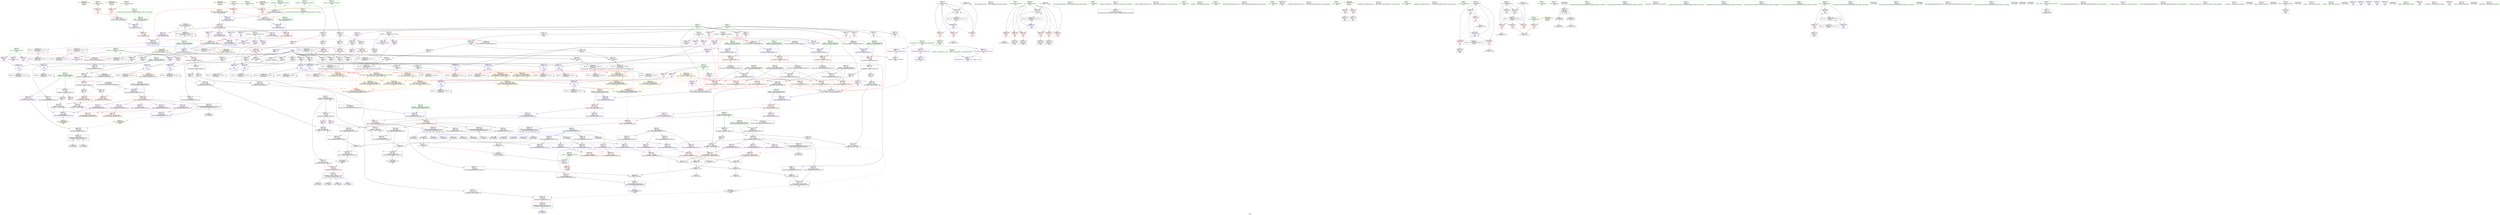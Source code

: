 digraph "SVFG" {
	label="SVFG";

	Node0x55e8e2384a60 [shape=record,color=grey,label="{NodeID: 0\nNullPtr}"];
	Node0x55e8e2384a60 -> Node0x55e8e23bbb50[style=solid];
	Node0x55e8e2384a60 -> Node0x55e8e23bbc50[style=solid];
	Node0x55e8e2384a60 -> Node0x55e8e23b8240[style=solid];
	Node0x55e8e2384a60 -> Node0x55e8e23b8310[style=solid];
	Node0x55e8e2384a60 -> Node0x55e8e23b83e0[style=solid];
	Node0x55e8e2384a60 -> Node0x55e8e23b84b0[style=solid];
	Node0x55e8e2384a60 -> Node0x55e8e23b8580[style=solid];
	Node0x55e8e2384a60 -> Node0x55e8e23b8650[style=solid];
	Node0x55e8e2384a60 -> Node0x55e8e23b8720[style=solid];
	Node0x55e8e2384a60 -> Node0x55e8e23b87f0[style=solid];
	Node0x55e8e2384a60 -> Node0x55e8e23b88c0[style=solid];
	Node0x55e8e2384a60 -> Node0x55e8e23b8990[style=solid];
	Node0x55e8e2384a60 -> Node0x55e8e23b8a60[style=solid];
	Node0x55e8e2384a60 -> Node0x55e8e23b8b30[style=solid];
	Node0x55e8e2384a60 -> Node0x55e8e23b8c00[style=solid];
	Node0x55e8e2384a60 -> Node0x55e8e23b8cd0[style=solid];
	Node0x55e8e2384a60 -> Node0x55e8e23b8da0[style=solid];
	Node0x55e8e2384a60 -> Node0x55e8e23b8e70[style=solid];
	Node0x55e8e2384a60 -> Node0x55e8e23b8f40[style=solid];
	Node0x55e8e2384a60 -> Node0x55e8e23c9dc0[style=solid];
	Node0x55e8e2447b00 [shape=record,color=black,label="{NodeID: 941\n412 = PHI(238, 250, 281, 101, )\n0th arg _ZStmiIdESt7complexIT_ERKS2_S4_ }"];
	Node0x55e8e2447b00 -> Node0x55e8e23cc010[style=solid];
	Node0x55e8e23c8120 [shape=record,color=red,label="{NodeID: 277\n431\<--430\n\<--coerce.dive\n_ZStmiIdESt7complexIT_ERKS2_S4_\n}"];
	Node0x55e8e23c8120 -> Node0x55e8e23bedd0[style=solid];
	Node0x55e8e23b8e70 [shape=record,color=black,label="{NodeID: 111\n568\<--3\n\<--dummyVal\n_ZNSt7complexIdEmLIdEERS0_RKS_IT_E\n}"];
	Node0x55e8e23b8e70 -> Node0x55e8e23d8980[style=solid];
	Node0x55e8e23d9860 [shape=record,color=grey,label="{NodeID: 554\n179 = Binary(178, 126, )\n}"];
	Node0x55e8e23d9860 -> Node0x55e8e23ca610[style=solid];
	Node0x55e8e23bd580 [shape=record,color=purple,label="{NodeID: 222\n477\<--466\n_M_value3.imagp\<--this1\n_ZNSt7complexIdEmIIdEERS0_RKS_IT_E\n}"];
	Node0x55e8e23bd580 -> Node0x55e8e23c87a0[style=solid];
	Node0x55e8e23bd580 -> Node0x55e8e23cc900[style=solid];
	Node0x55e8e23b99a0 [shape=record,color=green,label="{NodeID: 56\n144\<--145\n_ZNSt7complexIdEC2Edd\<--_ZNSt7complexIdEC2Edd_field_insensitive\n}"];
	Node0x55e8e23caf00 [shape=record,color=blue,label="{NodeID: 333\n275\<--276\n\<--\nmain\n|{|<s1>28}}"];
	Node0x55e8e23caf00 -> Node0x55e8e23f73b0[style=dashed];
	Node0x55e8e23caf00:s1 -> Node0x55e8e2403c60[style=dashed,color=red];
	Node0x55e8e23c0760 [shape=record,color=purple,label="{NodeID: 167\n589\<--31\nllvm.global_ctors_2\<--llvm.global_ctors\nGlob }"];
	Node0x55e8e23c0760 -> Node0x55e8e23c9dc0[style=solid];
	Node0x55e8e23b5e10 [shape=record,color=green,label="{NodeID: 1\n7\<--1\n__dso_handle\<--dummyObj\nGlob }"];
	Node0x55e8e2447ee0 [shape=record,color=black,label="{NodeID: 942\n413 = PHI(239, 251, 95, 87, )\n1st arg _ZStmiIdESt7complexIT_ERKS2_S4_ }"];
	Node0x55e8e2447ee0 -> Node0x55e8e23cc0e0[style=solid];
	Node0x55e8e23c81f0 [shape=record,color=red,label="{NodeID: 278\n444\<--438\n\<--__x.addr\n_ZStmlIdESt7complexIT_ERKS2_S4_\n}"];
	Node0x55e8e23c81f0 -> Node0x55e8e23bef70[style=solid];
	Node0x55e8e23b8f40 [shape=record,color=black,label="{NodeID: 112\n569\<--3\n\<--dummyVal\n_ZNSt7complexIdEmLIdEERS0_RKS_IT_E\n}"];
	Node0x55e8e23b8f40 -> Node0x55e8e23d83a0[style=solid];
	Node0x55e8e23d99e0 [shape=record,color=grey,label="{NodeID: 555\n225 = Binary(224, 126, )\n}"];
	Node0x55e8e23d99e0 -> Node0x55e8e23ca950[style=solid];
	Node0x55e8e23bd650 [shape=record,color=purple,label="{NodeID: 223\n496\<--489\n__t.realp\<--__t\n_ZNSt7complexIdEdVIdEERS0_RKS_IT_E\n}"];
	Node0x55e8e23bd650 -> Node0x55e8e23ccb70[style=solid];
	Node0x55e8e23b9aa0 [shape=record,color=green,label="{NodeID: 57\n154\<--155\nllvm.memcpy.p0i8.p0i8.i64\<--llvm.memcpy.p0i8.p0i8.i64_field_insensitive\n}"];
	Node0x55e8e23cafd0 [shape=record,color=blue,label="{NodeID: 334\n278\<--279\n\<--\nmain\n|{|<s1>28}}"];
	Node0x55e8e23cafd0 -> Node0x55e8e23f78b0[style=dashed];
	Node0x55e8e23cafd0:s1 -> Node0x55e8e2403c60[style=dashed,color=red];
	Node0x55e8e23c0860 [shape=record,color=purple,label="{NodeID: 168\n263\<--87\ncoerce.dive58\<--k\nmain\n}"];
	Node0x55e8e23b5ea0 [shape=record,color=green,label="{NodeID: 2\n16\<--1\n.str\<--dummyObj\nGlob }"];
	Node0x55e8e24480e0 [shape=record,color=black,label="{NodeID: 943\n333 = PHI(73, 81, 101, )\n0th arg _ZNSt7complexIdEC2Edd }"];
	Node0x55e8e24480e0 -> Node0x55e8e23cb650[style=solid];
	Node0x55e8e23c82c0 [shape=record,color=red,label="{NodeID: 279\n448\<--440\n\<--__y.addr\n_ZStmlIdESt7complexIT_ERKS2_S4_\n|{<s0>41}}"];
	Node0x55e8e23c82c0:s0 -> Node0x55e8e24486a0[style=solid,color=red];
	Node0x55e8e23b9010 [shape=record,color=black,label="{NodeID: 113\n44\<--45\n\<--_ZNSt8ios_base4InitD1Ev\nCan only get source location for instruction, argument, global var or function.}"];
	Node0x55e8e23d9b60 [shape=record,color=grey,label="{NodeID: 556\n556 = Binary(554, 549, )\n}"];
	Node0x55e8e23d9b60 -> Node0x55e8e23d9560[style=solid];
	Node0x55e8e23bd720 [shape=record,color=purple,label="{NodeID: 224\n500\<--489\n__t.imagp\<--__t\n_ZNSt7complexIdEdVIdEERS0_RKS_IT_E\n}"];
	Node0x55e8e23bd720 -> Node0x55e8e23ccc40[style=solid];
	Node0x55e8e23b9ba0 [shape=record,color=green,label="{NodeID: 58\n193\<--194\n_ZNKSt7complexIdE4realB5cxx11Ev\<--_ZNKSt7complexIdE4realB5cxx11Ev_field_insensitive\n}"];
	Node0x55e8e23cb0a0 [shape=record,color=blue,label="{NodeID: 335\n284\<--285\n\<--\nmain\n|{|<s1>31}}"];
	Node0x55e8e23cb0a0 -> Node0x55e8e23f69b0[style=dashed];
	Node0x55e8e23cb0a0:s1 -> Node0x55e8e2404cd0[style=dashed,color=red];
	Node0x55e8e23c0930 [shape=record,color=purple,label="{NodeID: 169\n264\<--87\n\<--k\nmain\n}"];
	Node0x55e8e23c0930 -> Node0x55e8e23cad60[style=solid];
	Node0x55e8e23b5f30 [shape=record,color=green,label="{NodeID: 3\n18\<--1\n.str.1\<--dummyObj\nGlob }"];
	Node0x55e8e2448270 [shape=record,color=black,label="{NodeID: 944\n334 = PHI(141, 168, 291, )\n1st arg _ZNSt7complexIdEC2Edd }"];
	Node0x55e8e2448270 -> Node0x55e8e23cb720[style=solid];
	Node0x55e8e23c8390 [shape=record,color=red,label="{NodeID: 280\n453\<--452\n\<--coerce.dive\n_ZStmlIdESt7complexIT_ERKS2_S4_\n}"];
	Node0x55e8e23c8390 -> Node0x55e8e23bf040[style=solid];
	Node0x55e8e23b9110 [shape=record,color=black,label="{NodeID: 114\n150\<--73\n\<--ref.tmp\nmain\n}"];
	Node0x55e8e23b9110 -> Node0x55e8e23c1b10[style=solid];
	Node0x55e8e23b9110 -> Node0x55e8e23bbd20[style=solid];
	Node0x55e8e23d9ce0 [shape=record,color=grey,label="{NodeID: 557\n479 = Binary(478, 475, )\n}"];
	Node0x55e8e23d9ce0 -> Node0x55e8e23cc900[style=solid];
	Node0x55e8e23bd7f0 [shape=record,color=purple,label="{NodeID: 225\n502\<--489\n__t.realp3\<--__t\n_ZNSt7complexIdEdVIdEERS0_RKS_IT_E\n}"];
	Node0x55e8e23bd7f0 -> Node0x55e8e23c8ae0[style=solid];
	Node0x55e8e23b9ca0 [shape=record,color=green,label="{NodeID: 59\n201\<--202\n_ZSt3absd\<--_ZSt3absd_field_insensitive\n}"];
	Node0x55e8e23cb170 [shape=record,color=blue,label="{NodeID: 336\n287\<--288\n\<--\nmain\n|{|<s1>31}}"];
	Node0x55e8e23cb170 -> Node0x55e8e23f6eb0[style=dashed];
	Node0x55e8e23cb170:s1 -> Node0x55e8e2404de0[style=dashed,color=red];
	Node0x55e8e23c0a00 [shape=record,color=purple,label="{NodeID: 170\n267\<--87\n\<--k\nmain\n}"];
	Node0x55e8e23c0a00 -> Node0x55e8e23cae30[style=solid];
	Node0x55e8e23b5fc0 [shape=record,color=green,label="{NodeID: 4\n20\<--1\nstdin\<--dummyObj\nGlob }"];
	Node0x55e8e2448400 [shape=record,color=black,label="{NodeID: 945\n335 = PHI(142, 169, 292, )\n2nd arg _ZNSt7complexIdEC2Edd }"];
	Node0x55e8e2448400 -> Node0x55e8e23cb7f0[style=solid];
	Node0x55e8e23c8460 [shape=record,color=red,label="{NodeID: 281\n466\<--460\nthis1\<--this.addr\n_ZNSt7complexIdEmIIdEERS0_RKS_IT_E\n}"];
	Node0x55e8e23c8460 -> Node0x55e8e23bf110[style=solid];
	Node0x55e8e23c8460 -> Node0x55e8e23bd310[style=solid];
	Node0x55e8e23c8460 -> Node0x55e8e23bd3e0[style=solid];
	Node0x55e8e23c8460 -> Node0x55e8e23bd4b0[style=solid];
	Node0x55e8e23c8460 -> Node0x55e8e23bd580[style=solid];
	Node0x55e8e23bdd40 [shape=record,color=black,label="{NodeID: 115\n175\<--81\n\<--ref.tmp17\nmain\n}"];
	Node0x55e8e23bdd40 -> Node0x55e8e23bbf90[style=solid];
	Node0x55e8e23bdd40 -> Node0x55e8e23bc060[style=solid];
	Node0x55e8e23d9e60 [shape=record,color=grey,label="{NodeID: 558\n555 = Binary(552, 547, )\n}"];
	Node0x55e8e23d9e60 -> Node0x55e8e23d9560[style=solid];
	Node0x55e8e23bd8c0 [shape=record,color=purple,label="{NodeID: 226\n504\<--489\n__t.imagp4\<--__t\n_ZNSt7complexIdEdVIdEERS0_RKS_IT_E\n}"];
	Node0x55e8e23bd8c0 -> Node0x55e8e23c8bb0[style=solid];
	Node0x55e8e23b9da0 [shape=record,color=green,label="{NodeID: 60\n210\<--211\n_ZNKSt7complexIdE4imagB5cxx11Ev\<--_ZNKSt7complexIdE4imagB5cxx11Ev_field_insensitive\n}"];
	Node0x55e8e23cb240 [shape=record,color=blue,label="{NodeID: 337\n295\<--296\n\<--\nmain\n|{|<s1>31}}"];
	Node0x55e8e23cb240 -> Node0x55e8e23f87b0[style=dashed];
	Node0x55e8e23cb240:s1 -> Node0x55e8e2404ef0[style=dashed,color=red];
	Node0x55e8e23c0ad0 [shape=record,color=purple,label="{NodeID: 171\n243\<--89\ncoerce.dive\<--ref.tmp52\nmain\n}"];
	Node0x55e8e23b6050 [shape=record,color=green,label="{NodeID: 5\n21\<--1\n.str.2\<--dummyObj\nGlob }"];
	Node0x55e8e2448590 [shape=record,color=black,label="{NodeID: 946\n527 = PHI(436, )\n0th arg _ZNSt7complexIdEmLIdEERS0_RKS_IT_E }"];
	Node0x55e8e2448590 -> Node0x55e8e23cceb0[style=solid];
	Node0x55e8e23c8530 [shape=record,color=red,label="{NodeID: 282\n467\<--462\n\<--__z.addr\n_ZNSt7complexIdEmIIdEERS0_RKS_IT_E\n|{<s0>42}}"];
	Node0x55e8e23c8530:s0 -> Node0x55e8e2448de0[style=solid,color=red];
	Node0x55e8e23bddd0 [shape=record,color=black,label="{NodeID: 116\n60\<--104\nmain_ret\<--\nmain\n}"];
	Node0x55e8e23d9fe0 [shape=record,color=grey,label="{NodeID: 559\n557 = Binary(552, 549, )\n}"];
	Node0x55e8e23d9fe0 -> Node0x55e8e23d93e0[style=solid];
	Node0x55e8e23bd990 [shape=record,color=purple,label="{NodeID: 227\n506\<--493\n_M_value\<--this1\n_ZNSt7complexIdEdVIdEERS0_RKS_IT_E\n}"];
	Node0x55e8e23b9ea0 [shape=record,color=green,label="{NodeID: 61\n241\<--242\n_ZStmiIdESt7complexIT_ERKS2_S4_\<--_ZStmiIdESt7complexIT_ERKS2_S4__field_insensitive\n}"];
	Node0x55e8e23cb310 [shape=record,color=blue,label="{NodeID: 338\n298\<--299\n\<--\nmain\n|{|<s1>31}}"];
	Node0x55e8e23cb310 -> Node0x55e8e23f8cb0[style=dashed];
	Node0x55e8e23cb310:s1 -> Node0x55e8e2404ef0[style=dashed,color=red];
	Node0x55e8e23c0ba0 [shape=record,color=purple,label="{NodeID: 172\n244\<--89\n\<--ref.tmp52\nmain\n}"];
	Node0x55e8e23c0ba0 -> Node0x55e8e23caa20[style=solid];
	Node0x55e8e23b60e0 [shape=record,color=green,label="{NodeID: 6\n23\<--1\n.str.3\<--dummyObj\nGlob }"];
	Node0x55e8e24486a0 [shape=record,color=black,label="{NodeID: 947\n528 = PHI(448, )\n1st arg _ZNSt7complexIdEmLIdEERS0_RKS_IT_E }"];
	Node0x55e8e24486a0 -> Node0x55e8e23ccf80[style=solid];
	Node0x55e8e23c8600 [shape=record,color=red,label="{NodeID: 283\n474\<--462\n\<--__z.addr\n_ZNSt7complexIdEmIIdEERS0_RKS_IT_E\n|{<s0>43}}"];
	Node0x55e8e23c8600:s0 -> Node0x55e8e2449840[style=solid,color=red];
	Node0x55e8e23bde60 [shape=record,color=black,label="{NodeID: 117\n108\<--105\ncall\<--\nmain\n}"];
	Node0x55e8e2419ca0 [shape=record,color=yellow,style=double,label="{NodeID: 892\n70V_4 = CSCHI(MR_70V_2)\npts\{1020000 1020001 \}\nCS[]|{|<s1>30|<s2>30}}"];
	Node0x55e8e2419ca0 -> Node0x55e8e23f91b0[style=dashed];
	Node0x55e8e2419ca0:s1 -> Node0x55e8e24036c0[style=dashed,color=red];
	Node0x55e8e2419ca0:s2 -> Node0x55e8e24037a0[style=dashed,color=red];
	Node0x55e8e23da160 [shape=record,color=grey,label="{NodeID: 560\n558 = Binary(554, 547, )\n}"];
	Node0x55e8e23da160 -> Node0x55e8e23d93e0[style=solid];
	Node0x55e8e23bda60 [shape=record,color=purple,label="{NodeID: 228\n507\<--493\n_M_value.realp\<--this1\n_ZNSt7complexIdEdVIdEERS0_RKS_IT_E\n}"];
	Node0x55e8e23bda60 -> Node0x55e8e23c8c80[style=solid];
	Node0x55e8e23b9fa0 [shape=record,color=green,label="{NodeID: 62\n261\<--262\n_ZStdvIdESt7complexIT_ERKS2_S4_\<--_ZStdvIdESt7complexIT_ERKS2_S4__field_insensitive\n}"];
	Node0x55e8e2406240 [shape=record,color=yellow,style=double,label="{NodeID: 671\n156V_1 = ENCHI(MR_156V_0)\npts\{110000 150000 920000 1000000 \}\nFun[_ZNSt7complexIdEdVIdEERS0_RKS_IT_E]|{<s0>44}}"];
	Node0x55e8e2406240:s0 -> Node0x55e8e2405ad0[style=dashed,color=red];
	Node0x55e8e23cb3e0 [shape=record,color=blue,label="{NodeID: 339\n303\<--304\n\<--\nmain\n|{|<s1>32}}"];
	Node0x55e8e23cb3e0 -> Node0x55e8e23f7db0[style=dashed];
	Node0x55e8e23cb3e0:s1 -> Node0x55e8e2405ad0[style=dashed,color=red];
	Node0x55e8e23c0c70 [shape=record,color=purple,label="{NodeID: 173\n247\<--89\n\<--ref.tmp52\nmain\n}"];
	Node0x55e8e23c0c70 -> Node0x55e8e23caaf0[style=solid];
	Node0x55e8e23b6170 [shape=record,color=green,label="{NodeID: 7\n25\<--1\nstdout\<--dummyObj\nGlob }"];
	Node0x55e8e24487b0 [shape=record,color=black,label="{NodeID: 948\n390 = PHI(89, 93, )\n0th arg _ZStdvIdESt7complexIT_ERKS2_S4_ }"];
	Node0x55e8e24487b0 -> Node0x55e8e23cbcd0[style=solid];
	Node0x55e8e23c86d0 [shape=record,color=red,label="{NodeID: 284\n471\<--470\n\<--_M_value.realp\n_ZNSt7complexIdEmIIdEERS0_RKS_IT_E\n}"];
	Node0x55e8e23c86d0 -> Node0x55e8e23da2e0[style=solid];
	Node0x55e8e23bdf30 [shape=record,color=black,label="{NodeID: 118\n114\<--111\ncall1\<--\nmain\n}"];
	Node0x55e8e23da2e0 [shape=record,color=grey,label="{NodeID: 561\n472 = Binary(471, 468, )\n}"];
	Node0x55e8e23da2e0 -> Node0x55e8e23cc830[style=solid];
	Node0x55e8e23bdb30 [shape=record,color=purple,label="{NodeID: 229\n509\<--493\n_M_value.imagp\<--this1\n_ZNSt7complexIdEdVIdEERS0_RKS_IT_E\n}"];
	Node0x55e8e23bdb30 -> Node0x55e8e23c8d50[style=solid];
	Node0x55e8e23ba0a0 [shape=record,color=green,label="{NodeID: 63\n272\<--273\n_ZStmlIdESt7complexIT_ERKS2_S4_\<--_ZStmlIdESt7complexIT_ERKS2_S4__field_insensitive\n}"];
	Node0x55e8e24063b0 [shape=record,color=yellow,style=double,label="{NodeID: 672\n158V_1 = ENCHI(MR_158V_0)\npts\{110001 150001 920001 1000001 \}\nFun[_ZNSt7complexIdEdVIdEERS0_RKS_IT_E]|{<s0>45}}"];
	Node0x55e8e24063b0:s0 -> Node0x55e8e2409ba0[style=dashed,color=red];
	Node0x55e8e23cb4b0 [shape=record,color=blue,label="{NodeID: 340\n306\<--307\n\<--\nmain\n|{|<s1>33}}"];
	Node0x55e8e23cb4b0 -> Node0x55e8e23f82b0[style=dashed];
	Node0x55e8e23cb4b0:s1 -> Node0x55e8e2409ba0[style=dashed,color=red];
	Node0x55e8e23c0d40 [shape=record,color=purple,label="{NodeID: 174\n253\<--91\ncoerce.dive56\<--ref.tmp54\nmain\n}"];
	Node0x55e8e23b6200 [shape=record,color=green,label="{NodeID: 8\n26\<--1\n_ZSt3cin\<--dummyObj\nGlob }"];
	Node0x55e8e2448900 [shape=record,color=black,label="{NodeID: 949\n391 = PHI(91, 99, )\n1st arg _ZStdvIdESt7complexIT_ERKS2_S4_ }"];
	Node0x55e8e2448900 -> Node0x55e8e23cbda0[style=solid];
	Node0x55e8e23ff8c0 [shape=record,color=black,label="{NodeID: 617\nMR_30V_3 = PHI(MR_30V_4, MR_30V_2, )\npts\{150000 \}\n|{|<s2>15|<s3>16|<s4>21|<s5>24|<s6>25|<s7>26|<s8>27|<s9>28|<s10>30|<s11>31|<s12>32}}"];
	Node0x55e8e23ff8c0 -> Node0x55e8e23ca470[style=dashed];
	Node0x55e8e23ff8c0 -> Node0x55e8e23f2db0[style=dashed];
	Node0x55e8e23ff8c0:s2 -> Node0x55e8e2405ad0[style=dashed,color=red];
	Node0x55e8e23ff8c0:s3 -> Node0x55e8e2405ad0[style=dashed,color=red];
	Node0x55e8e23ff8c0:s4 -> Node0x55e8e2405ad0[style=dashed,color=red];
	Node0x55e8e23ff8c0:s5 -> Node0x55e8e2403a40[style=dashed,color=red];
	Node0x55e8e23ff8c0:s6 -> Node0x55e8e2403a40[style=dashed,color=red];
	Node0x55e8e23ff8c0:s7 -> Node0x55e8e2404ef0[style=dashed,color=red];
	Node0x55e8e23ff8c0:s8 -> Node0x55e8e2406710[style=dashed,color=red];
	Node0x55e8e23ff8c0:s9 -> Node0x55e8e2403a40[style=dashed,color=red];
	Node0x55e8e23ff8c0:s10 -> Node0x55e8e2403a40[style=dashed,color=red];
	Node0x55e8e23ff8c0:s11 -> Node0x55e8e2404ef0[style=dashed,color=red];
	Node0x55e8e23ff8c0:s12 -> Node0x55e8e2405ad0[style=dashed,color=red];
	Node0x55e8e23c87a0 [shape=record,color=red,label="{NodeID: 285\n478\<--477\n\<--_M_value3.imagp\n_ZNSt7complexIdEmIIdEERS0_RKS_IT_E\n}"];
	Node0x55e8e23c87a0 -> Node0x55e8e23d9ce0[style=solid];
	Node0x55e8e23be000 [shape=record,color=black,label="{NodeID: 119\n147\<--146\nidxprom\<--\nmain\n}"];
	Node0x55e8e23da460 [shape=record,color=grey,label="{NodeID: 562\n315 = Binary(314, 126, )\n}"];
	Node0x55e8e23da460 -> Node0x55e8e23cb580[style=solid];
	Node0x55e8e23bdc00 [shape=record,color=purple,label="{NodeID: 230\n516\<--493\n_M_value.realp6\<--this1\n_ZNSt7complexIdEdVIdEERS0_RKS_IT_E\n}"];
	Node0x55e8e23bdc00 -> Node0x55e8e23ccd10[style=solid];
	Node0x55e8e23ba1a0 [shape=record,color=green,label="{NodeID: 64\n336\<--337\nthis.addr\<--this.addr_field_insensitive\n_ZNSt7complexIdEC2Edd\n}"];
	Node0x55e8e23ba1a0 -> Node0x55e8e23c7690[style=solid];
	Node0x55e8e23ba1a0 -> Node0x55e8e23cb650[style=solid];
	Node0x55e8e23cb580 [shape=record,color=blue,label="{NodeID: 341\n65\<--315\ntst\<--inc75\nmain\n}"];
	Node0x55e8e23cb580 -> Node0x55e8e23f0ec0[style=dashed];
	Node0x55e8e23c0e10 [shape=record,color=purple,label="{NodeID: 175\n254\<--91\n\<--ref.tmp54\nmain\n}"];
	Node0x55e8e23c0e10 -> Node0x55e8e23cabc0[style=solid];
	Node0x55e8e23b6290 [shape=record,color=green,label="{NodeID: 9\n27\<--1\n.str.4\<--dummyObj\nGlob }"];
	Node0x55e8e2448a80 [shape=record,color=black,label="{NodeID: 950\n360 = PHI(199, 216, )\n0th arg _ZSt3absd }"];
	Node0x55e8e2448a80 -> Node0x55e8e23cba60[style=solid];
	Node0x55e8e23ffdc0 [shape=record,color=black,label="{NodeID: 618\nMR_32V_3 = PHI(MR_32V_4, MR_32V_2, )\npts\{150001 \}\n|{|<s2>18|<s3>19|<s4>22|<s5>24|<s6>25|<s7>26|<s8>27|<s9>28|<s10>30|<s11>31|<s12>33}}"];
	Node0x55e8e23ffdc0 -> Node0x55e8e23ca540[style=dashed];
	Node0x55e8e23ffdc0 -> Node0x55e8e23f32b0[style=dashed];
	Node0x55e8e23ffdc0:s2 -> Node0x55e8e2409ba0[style=dashed,color=red];
	Node0x55e8e23ffdc0:s3 -> Node0x55e8e2409ba0[style=dashed,color=red];
	Node0x55e8e23ffdc0:s4 -> Node0x55e8e2409ba0[style=dashed,color=red];
	Node0x55e8e23ffdc0:s5 -> Node0x55e8e2403b50[style=dashed,color=red];
	Node0x55e8e23ffdc0:s6 -> Node0x55e8e2403b50[style=dashed,color=red];
	Node0x55e8e23ffdc0:s7 -> Node0x55e8e2404ef0[style=dashed,color=red];
	Node0x55e8e23ffdc0:s8 -> Node0x55e8e24067f0[style=dashed,color=red];
	Node0x55e8e23ffdc0:s9 -> Node0x55e8e2403b50[style=dashed,color=red];
	Node0x55e8e23ffdc0:s10 -> Node0x55e8e2403b50[style=dashed,color=red];
	Node0x55e8e23ffdc0:s11 -> Node0x55e8e2404ef0[style=dashed,color=red];
	Node0x55e8e23ffdc0:s12 -> Node0x55e8e2409ba0[style=dashed,color=red];
	Node0x55e8e23c8870 [shape=record,color=red,label="{NodeID: 286\n493\<--485\nthis1\<--this.addr\n_ZNSt7complexIdEdVIdEERS0_RKS_IT_E\n}"];
	Node0x55e8e23c8870 -> Node0x55e8e23bf1e0[style=solid];
	Node0x55e8e23c8870 -> Node0x55e8e23bd990[style=solid];
	Node0x55e8e23c8870 -> Node0x55e8e23bda60[style=solid];
	Node0x55e8e23c8870 -> Node0x55e8e23bdb30[style=solid];
	Node0x55e8e23c8870 -> Node0x55e8e23bdc00[style=solid];
	Node0x55e8e23c8870 -> Node0x55e8e23c5c00[style=solid];
	Node0x55e8e23be0d0 [shape=record,color=black,label="{NodeID: 120\n149\<--148\n\<--arrayidx\nmain\n}"];
	Node0x55e8e23be0d0 -> Node0x55e8e23c1970[style=solid];
	Node0x55e8e23be0d0 -> Node0x55e8e23c1a40[style=solid];
	Node0x55e8e23da5e0 [shape=record,color=grey,label="{NodeID: 563\n187 = cmp(186, 135, )\n}"];
	Node0x55e8e23c5c00 [shape=record,color=purple,label="{NodeID: 231\n517\<--493\n_M_value.imagp7\<--this1\n_ZNSt7complexIdEdVIdEERS0_RKS_IT_E\n}"];
	Node0x55e8e23c5c00 -> Node0x55e8e23ccde0[style=solid];
	Node0x55e8e23ba270 [shape=record,color=green,label="{NodeID: 65\n338\<--339\n__r.addr\<--__r.addr_field_insensitive\n_ZNSt7complexIdEC2Edd\n}"];
	Node0x55e8e23ba270 -> Node0x55e8e23c7760[style=solid];
	Node0x55e8e23ba270 -> Node0x55e8e23cb720[style=solid];
	Node0x55e8e23cb650 [shape=record,color=blue,label="{NodeID: 342\n336\<--333\nthis.addr\<--this\n_ZNSt7complexIdEC2Edd\n}"];
	Node0x55e8e23cb650 -> Node0x55e8e23c7690[style=dashed];
	Node0x55e8e23c0ee0 [shape=record,color=purple,label="{NodeID: 176\n257\<--91\n\<--ref.tmp54\nmain\n}"];
	Node0x55e8e23c0ee0 -> Node0x55e8e23cac90[style=solid];
	Node0x55e8e23b6320 [shape=record,color=green,label="{NodeID: 10\n29\<--1\n.str.5\<--dummyObj\nGlob }"];
	Node0x55e8e2448c00 [shape=record,color=black,label="{NodeID: 951\n458 = PHI(414, )\n0th arg _ZNSt7complexIdEmIIdEERS0_RKS_IT_E }"];
	Node0x55e8e2448c00 -> Node0x55e8e23cc690[style=solid];
	Node0x55e8e24002c0 [shape=record,color=black,label="{NodeID: 619\nMR_38V_3 = PHI(MR_38V_4, MR_38V_2, )\npts\{820000 \}\n|{|<s1>13}}"];
	Node0x55e8e24002c0 -> Node0x55e8e23f41b0[style=dashed];
	Node0x55e8e24002c0:s1 -> Node0x55e8e23cb8c0[style=dashed,color=red];
	Node0x55e8e23c8940 [shape=record,color=red,label="{NodeID: 287\n494\<--487\n\<--__z.addr\n_ZNSt7complexIdEdVIdEERS0_RKS_IT_E\n|{<s0>44}}"];
	Node0x55e8e23c8940:s0 -> Node0x55e8e2448de0[style=solid,color=red];
	Node0x55e8e23be1a0 [shape=record,color=black,label="{NodeID: 121\n172\<--171\nidxprom18\<--\nmain\n}"];
	Node0x55e8e23c3c10 [shape=record,color=grey,label="{NodeID: 564\n203 = cmp(200, 204, )\n}"];
	Node0x55e8e23c5c90 [shape=record,color=purple,label="{NodeID: 232\n540\<--533\n__t.realp\<--__t\n_ZNSt7complexIdEmLIdEERS0_RKS_IT_E\n}"];
	Node0x55e8e23c5c90 -> Node0x55e8e23cd050[style=solid];
	Node0x55e8e23ba340 [shape=record,color=green,label="{NodeID: 66\n340\<--341\n__i.addr\<--__i.addr_field_insensitive\n_ZNSt7complexIdEC2Edd\n}"];
	Node0x55e8e23ba340 -> Node0x55e8e23c7830[style=solid];
	Node0x55e8e23ba340 -> Node0x55e8e23cb7f0[style=solid];
	Node0x55e8e2406710 [shape=record,color=yellow,style=double,label="{NodeID: 675\n30V_1 = ENCHI(MR_30V_0)\npts\{150000 \}\nFun[_ZStmlIdESt7complexIT_ERKS2_S4_]|{|<s1>41}}"];
	Node0x55e8e2406710 -> Node0x55e8e23c9a50[style=dashed];
	Node0x55e8e2406710:s1 -> Node0x55e8e2404860[style=dashed,color=red];
	Node0x55e8e23cb720 [shape=record,color=blue,label="{NodeID: 343\n338\<--334\n__r.addr\<--__r\n_ZNSt7complexIdEC2Edd\n}"];
	Node0x55e8e23cb720 -> Node0x55e8e23c7760[style=dashed];
	Node0x55e8e23c0fb0 [shape=record,color=purple,label="{NodeID: 177\n283\<--93\ncoerce.dive64\<--y59\nmain\n}"];
	Node0x55e8e23b63b0 [shape=record,color=green,label="{NodeID: 11\n32\<--1\n\<--dummyObj\nCan only get source location for instruction, argument, global var or function.}"];
	Node0x55e8e2448d10 [shape=record,color=black,label="{NodeID: 952\n459 = PHI(426, )\n1st arg _ZNSt7complexIdEmIIdEERS0_RKS_IT_E }"];
	Node0x55e8e2448d10 -> Node0x55e8e23cc760[style=solid];
	Node0x55e8e24007c0 [shape=record,color=black,label="{NodeID: 620\nMR_40V_3 = PHI(MR_40V_4, MR_40V_2, )\npts\{820001 \}\n|{|<s1>13}}"];
	Node0x55e8e24007c0 -> Node0x55e8e23f46b0[style=dashed];
	Node0x55e8e24007c0:s1 -> Node0x55e8e23cb990[style=dashed,color=red];
	Node0x55e8e23c8a10 [shape=record,color=red,label="{NodeID: 288\n498\<--487\n\<--__z.addr\n_ZNSt7complexIdEdVIdEERS0_RKS_IT_E\n|{<s0>45}}"];
	Node0x55e8e23c8a10:s0 -> Node0x55e8e2449840[style=solid,color=red];
	Node0x55e8e23be270 [shape=record,color=black,label="{NodeID: 122\n174\<--173\n\<--arrayidx19\nmain\n}"];
	Node0x55e8e23be270 -> Node0x55e8e23bbdf0[style=solid];
	Node0x55e8e23be270 -> Node0x55e8e23bbec0[style=solid];
	Node0x55e8e241a2b0 [shape=record,color=yellow,style=double,label="{NodeID: 897\n96V_3 = CSCHI(MR_96V_2)\npts\{3930000 \}\nCS[]}"];
	Node0x55e8e241a2b0 -> Node0x55e8e23c7eb0[style=dashed];
	Node0x55e8e23c3d90 [shape=record,color=grey,label="{NodeID: 565\n563 = cmp(560, 560, )\n}"];
	Node0x55e8e23c5d60 [shape=record,color=purple,label="{NodeID: 233\n544\<--533\n__t.imagp\<--__t\n_ZNSt7complexIdEmLIdEERS0_RKS_IT_E\n}"];
	Node0x55e8e23c5d60 -> Node0x55e8e23cd120[style=solid];
	Node0x55e8e23ba410 [shape=record,color=green,label="{NodeID: 67\n361\<--362\n__x.addr\<--__x.addr_field_insensitive\n_ZSt3absd\n}"];
	Node0x55e8e23ba410 -> Node0x55e8e23c7900[style=solid];
	Node0x55e8e23ba410 -> Node0x55e8e23cba60[style=solid];
	Node0x55e8e24067f0 [shape=record,color=yellow,style=double,label="{NodeID: 676\n32V_1 = ENCHI(MR_32V_0)\npts\{150001 \}\nFun[_ZStmlIdESt7complexIT_ERKS2_S4_]|{|<s1>41}}"];
	Node0x55e8e24067f0 -> Node0x55e8e23c9b20[style=dashed];
	Node0x55e8e24067f0:s1 -> Node0x55e8e24049a0[style=dashed,color=red];
	Node0x55e8e23cb7f0 [shape=record,color=blue,label="{NodeID: 344\n340\<--335\n__i.addr\<--__i\n_ZNSt7complexIdEC2Edd\n}"];
	Node0x55e8e23cb7f0 -> Node0x55e8e23c7830[style=dashed];
	Node0x55e8e23c1080 [shape=record,color=purple,label="{NodeID: 178\n284\<--93\n\<--y59\nmain\n}"];
	Node0x55e8e23c1080 -> Node0x55e8e23cb0a0[style=solid];
	Node0x55e8e23b6470 [shape=record,color=green,label="{NodeID: 12\n104\<--1\n\<--dummyObj\nCan only get source location for instruction, argument, global var or function.}"];
	Node0x55e8e2448de0 [shape=record,color=black,label="{NodeID: 953\n370 = PHI(191, 197, 231, 97, 467, 494, 538, )\n0th arg _ZNKSt7complexIdE4realB5cxx11Ev }"];
	Node0x55e8e2448de0 -> Node0x55e8e23cbb30[style=solid];
	Node0x55e8e23c8ae0 [shape=record,color=red,label="{NodeID: 289\n503\<--502\n__t.real\<--__t.realp3\n_ZNSt7complexIdEdVIdEERS0_RKS_IT_E\n}"];
	Node0x55e8e23be340 [shape=record,color=black,label="{NodeID: 123\n190\<--189\nidxprom27\<--\nmain\n}"];
	Node0x55e8e241a410 [shape=record,color=yellow,style=double,label="{NodeID: 898\n98V_3 = CSCHI(MR_98V_2)\npts\{3930001 \}\nCS[]}"];
	Node0x55e8e23c3f10 [shape=record,color=grey,label="{NodeID: 566\n122 = cmp(120, 121, )\n}"];
	Node0x55e8e23c5e30 [shape=record,color=purple,label="{NodeID: 234\n546\<--533\n__t.realp3\<--__t\n_ZNSt7complexIdEmLIdEERS0_RKS_IT_E\n}"];
	Node0x55e8e23c5e30 -> Node0x55e8e23c9090[style=solid];
	Node0x55e8e23ba4e0 [shape=record,color=green,label="{NodeID: 68\n366\<--367\nllvm.fabs.f64\<--llvm.fabs.f64_field_insensitive\n}"];
	Node0x55e8e23cb8c0 [shape=record,color=blue,label="{NodeID: 345\n349\<--347\n_M_value.realp\<--\n_ZNSt7complexIdEC2Edd\n|{<s0>9|<s1>9|<s2>13|<s3>13|<s4>29}}"];
	Node0x55e8e23cb8c0:s0 -> Node0x55e8e23c93d0[style=dashed,color=blue];
	Node0x55e8e23cb8c0:s1 -> Node0x55e8e2401bc0[style=dashed,color=blue];
	Node0x55e8e23cb8c0:s2 -> Node0x55e8e23c9570[style=dashed,color=blue];
	Node0x55e8e23cb8c0:s3 -> Node0x55e8e24002c0[style=dashed,color=blue];
	Node0x55e8e23cb8c0:s4 -> Node0x55e8e2419ca0[style=dashed,color=blue];
	Node0x55e8e23c1150 [shape=record,color=purple,label="{NodeID: 179\n287\<--93\n\<--y59\nmain\n}"];
	Node0x55e8e23c1150 -> Node0x55e8e23cb170[style=solid];
	Node0x55e8e23b6530 [shape=record,color=green,label="{NodeID: 13\n126\<--1\n\<--dummyObj\nCan only get source location for instruction, argument, global var or function.}"];
	Node0x55e8e2449400 [shape=record,color=black,label="{NodeID: 954\n483 = PHI(392, )\n0th arg _ZNSt7complexIdEdVIdEERS0_RKS_IT_E }"];
	Node0x55e8e2449400 -> Node0x55e8e23cc9d0[style=solid];
	Node0x55e8e24011c0 [shape=record,color=black,label="{NodeID: 622\nMR_26V_3 = PHI(MR_26V_4, MR_26V_2, )\npts\{110000 \}\n|{|<s2>15|<s3>16|<s4>21|<s5>24|<s6>25|<s7>26|<s8>27|<s9>28|<s10>30|<s11>31|<s12>32}}"];
	Node0x55e8e24011c0 -> Node0x55e8e23ca130[style=dashed];
	Node0x55e8e24011c0 -> Node0x55e8e23f23b0[style=dashed];
	Node0x55e8e24011c0:s2 -> Node0x55e8e2405ad0[style=dashed,color=red];
	Node0x55e8e24011c0:s3 -> Node0x55e8e2405ad0[style=dashed,color=red];
	Node0x55e8e24011c0:s4 -> Node0x55e8e2405ad0[style=dashed,color=red];
	Node0x55e8e24011c0:s5 -> Node0x55e8e2403a40[style=dashed,color=red];
	Node0x55e8e24011c0:s6 -> Node0x55e8e2403a40[style=dashed,color=red];
	Node0x55e8e24011c0:s7 -> Node0x55e8e2404ef0[style=dashed,color=red];
	Node0x55e8e24011c0:s8 -> Node0x55e8e2406a90[style=dashed,color=red];
	Node0x55e8e24011c0:s9 -> Node0x55e8e2403a40[style=dashed,color=red];
	Node0x55e8e24011c0:s10 -> Node0x55e8e2403a40[style=dashed,color=red];
	Node0x55e8e24011c0:s11 -> Node0x55e8e2404ef0[style=dashed,color=red];
	Node0x55e8e24011c0:s12 -> Node0x55e8e2405ad0[style=dashed,color=red];
	Node0x55e8e23c8bb0 [shape=record,color=red,label="{NodeID: 290\n505\<--504\n__t.imag\<--__t.imagp4\n_ZNSt7complexIdEdVIdEERS0_RKS_IT_E\n}"];
	Node0x55e8e23be410 [shape=record,color=black,label="{NodeID: 124\n196\<--195\nidxprom30\<--\nmain\n}"];
	Node0x55e8e241a4f0 [shape=record,color=yellow,style=double,label="{NodeID: 899\n114V_3 = CSCHI(MR_114V_2)\npts\{4150000 \}\nCS[]}"];
	Node0x55e8e241a4f0 -> Node0x55e8e23c8120[style=dashed];
	Node0x55e8e23c4090 [shape=record,color=grey,label="{NodeID: 567\n561 = cmp(559, 559, )\n}"];
	Node0x55e8e23c5f00 [shape=record,color=purple,label="{NodeID: 235\n548\<--533\n__t.imagp4\<--__t\n_ZNSt7complexIdEmLIdEERS0_RKS_IT_E\n}"];
	Node0x55e8e23c5f00 -> Node0x55e8e23c9160[style=solid];
	Node0x55e8e23ba5e0 [shape=record,color=green,label="{NodeID: 69\n371\<--372\nthis.addr\<--this.addr_field_insensitive\n_ZNKSt7complexIdE4realB5cxx11Ev\n}"];
	Node0x55e8e23ba5e0 -> Node0x55e8e23c79d0[style=solid];
	Node0x55e8e23ba5e0 -> Node0x55e8e23cbb30[style=solid];
	Node0x55e8e23cb990 [shape=record,color=blue,label="{NodeID: 346\n350\<--348\n_M_value.imagp\<--\n_ZNSt7complexIdEC2Edd\n|{<s0>9|<s1>9|<s2>13|<s3>13|<s4>29}}"];
	Node0x55e8e23cb990:s0 -> Node0x55e8e23c94a0[style=dashed,color=blue];
	Node0x55e8e23cb990:s1 -> Node0x55e8e24020c0[style=dashed,color=blue];
	Node0x55e8e23cb990:s2 -> Node0x55e8e23c9640[style=dashed,color=blue];
	Node0x55e8e23cb990:s3 -> Node0x55e8e24007c0[style=dashed,color=blue];
	Node0x55e8e23cb990:s4 -> Node0x55e8e2419ca0[style=dashed,color=blue];
	Node0x55e8e23c1220 [shape=record,color=purple,label="{NodeID: 180\n274\<--95\ncoerce.dive62\<--ref.tmp60\nmain\n}"];
	Node0x55e8e23b65f0 [shape=record,color=green,label="{NodeID: 14\n135\<--1\n\<--dummyObj\nCan only get source location for instruction, argument, global var or function.}"];
	Node0x55e8e2449510 [shape=record,color=black,label="{NodeID: 955\n484 = PHI(404, )\n1st arg _ZNSt7complexIdEdVIdEERS0_RKS_IT_E }"];
	Node0x55e8e2449510 -> Node0x55e8e23ccaa0[style=solid];
	Node0x55e8e24016c0 [shape=record,color=black,label="{NodeID: 623\nMR_28V_3 = PHI(MR_28V_4, MR_28V_2, )\npts\{110001 \}\n|{|<s2>18|<s3>19|<s4>22|<s5>24|<s6>25|<s7>26|<s8>27|<s9>28|<s10>30|<s11>31|<s12>33}}"];
	Node0x55e8e24016c0 -> Node0x55e8e23ca200[style=dashed];
	Node0x55e8e24016c0 -> Node0x55e8e23f28b0[style=dashed];
	Node0x55e8e24016c0:s2 -> Node0x55e8e2409ba0[style=dashed,color=red];
	Node0x55e8e24016c0:s3 -> Node0x55e8e2409ba0[style=dashed,color=red];
	Node0x55e8e24016c0:s4 -> Node0x55e8e2409ba0[style=dashed,color=red];
	Node0x55e8e24016c0:s5 -> Node0x55e8e2403b50[style=dashed,color=red];
	Node0x55e8e24016c0:s6 -> Node0x55e8e2403b50[style=dashed,color=red];
	Node0x55e8e24016c0:s7 -> Node0x55e8e2404ef0[style=dashed,color=red];
	Node0x55e8e24016c0:s8 -> Node0x55e8e2406a90[style=dashed,color=red];
	Node0x55e8e24016c0:s9 -> Node0x55e8e2403b50[style=dashed,color=red];
	Node0x55e8e24016c0:s10 -> Node0x55e8e2403b50[style=dashed,color=red];
	Node0x55e8e24016c0:s11 -> Node0x55e8e2404ef0[style=dashed,color=red];
	Node0x55e8e24016c0:s12 -> Node0x55e8e2409ba0[style=dashed,color=red];
	Node0x55e8e23c8c80 [shape=record,color=red,label="{NodeID: 291\n508\<--507\n_M_value.real\<--_M_value.realp\n_ZNSt7complexIdEdVIdEERS0_RKS_IT_E\n}"];
	Node0x55e8e23be4e0 [shape=record,color=black,label="{NodeID: 125\n207\<--206\nidxprom35\<--\nmain\n}"];
	Node0x55e8e241a650 [shape=record,color=yellow,style=double,label="{NodeID: 900\n116V_3 = CSCHI(MR_116V_2)\npts\{4150001 \}\nCS[]}"];
	Node0x55e8e23c4210 [shape=record,color=grey,label="{NodeID: 568\n218 = cmp(217, 204, )\n}"];
	Node0x55e8e23c5fd0 [shape=record,color=purple,label="{NodeID: 236\n550\<--537\n_M_value\<--this1\n_ZNSt7complexIdEmLIdEERS0_RKS_IT_E\n}"];
	Node0x55e8e23ba6b0 [shape=record,color=green,label="{NodeID: 70\n381\<--382\nthis.addr\<--this.addr_field_insensitive\n_ZNKSt7complexIdE4imagB5cxx11Ev\n}"];
	Node0x55e8e23ba6b0 -> Node0x55e8e23c7b70[style=solid];
	Node0x55e8e23ba6b0 -> Node0x55e8e23cbc00[style=solid];
	Node0x55e8e2406a90 [shape=record,color=yellow,style=double,label="{NodeID: 679\n134V_1 = ENCHI(MR_134V_0)\npts\{110000 110001 880000 880001 \}\nFun[_ZStmlIdESt7complexIT_ERKS2_S4_]|{<s0>41|<s1>41}}"];
	Node0x55e8e2406a90:s0 -> Node0x55e8e2404860[style=dashed,color=red];
	Node0x55e8e2406a90:s1 -> Node0x55e8e24049a0[style=dashed,color=red];
	Node0x55e8e23cba60 [shape=record,color=blue,label="{NodeID: 347\n361\<--360\n__x.addr\<--__x\n_ZSt3absd\n}"];
	Node0x55e8e23cba60 -> Node0x55e8e23c7900[style=dashed];
	Node0x55e8e23c12f0 [shape=record,color=purple,label="{NodeID: 181\n275\<--95\n\<--ref.tmp60\nmain\n}"];
	Node0x55e8e23c12f0 -> Node0x55e8e23caf00[style=solid];
	Node0x55e8e23b66b0 [shape=record,color=green,label="{NodeID: 15\n152\<--1\n\<--dummyObj\nCan only get source location for instruction, argument, global var or function.}"];
	Node0x55e8e2449620 [shape=record,color=black,label="{NodeID: 956\n434 = PHI(270, )\n0th arg _ZStmlIdESt7complexIT_ERKS2_S4_ }"];
	Node0x55e8e2449620 -> Node0x55e8e23cc350[style=solid];
	Node0x55e8e2401bc0 [shape=record,color=black,label="{NodeID: 624\nMR_34V_3 = PHI(MR_34V_4, MR_34V_2, )\npts\{740000 \}\n|{|<s1>9}}"];
	Node0x55e8e2401bc0 -> Node0x55e8e23f37b0[style=dashed];
	Node0x55e8e2401bc0:s1 -> Node0x55e8e23cb8c0[style=dashed,color=red];
	Node0x55e8e23c8d50 [shape=record,color=red,label="{NodeID: 292\n510\<--509\n_M_value.imag\<--_M_value.imagp\n_ZNSt7complexIdEdVIdEERS0_RKS_IT_E\n}"];
	Node0x55e8e23be5b0 [shape=record,color=black,label="{NodeID: 126\n213\<--212\nidxprom38\<--\nmain\n}"];
	Node0x55e8e241a730 [shape=record,color=yellow,style=double,label="{NodeID: 901\n130V_3 = CSCHI(MR_130V_2)\npts\{4370000 \}\nCS[]}"];
	Node0x55e8e241a730 -> Node0x55e8e23c8390[style=dashed];
	Node0x55e8e23c4390 [shape=record,color=grey,label="{NodeID: 569\n134 = cmp(133, 135, )\n}"];
	Node0x55e8e23c60a0 [shape=record,color=purple,label="{NodeID: 237\n551\<--537\n_M_value.realp\<--this1\n_ZNSt7complexIdEmLIdEERS0_RKS_IT_E\n}"];
	Node0x55e8e23c60a0 -> Node0x55e8e23c9230[style=solid];
	Node0x55e8e23ba780 [shape=record,color=green,label="{NodeID: 71\n392\<--393\nretval\<--retval_field_insensitive\n_ZStdvIdESt7complexIT_ERKS2_S4_\n|{|<s2>37}}"];
	Node0x55e8e23ba780 -> Node0x55e8e23be9c0[style=solid];
	Node0x55e8e23ba780 -> Node0x55e8e23bc6e0[style=solid];
	Node0x55e8e23ba780:s2 -> Node0x55e8e2449400[style=solid,color=red];
	Node0x55e8e2406ba0 [shape=record,color=yellow,style=double,label="{NodeID: 680\n2V_1 = ENCHI(MR_2V_0)\npts\{1 \}\nFun[main]}"];
	Node0x55e8e2406ba0 -> Node0x55e8e23c63e0[style=dashed];
	Node0x55e8e2406ba0 -> Node0x55e8e23c64b0[style=dashed];
	Node0x55e8e23cbb30 [shape=record,color=blue,label="{NodeID: 348\n371\<--370\nthis.addr\<--this\n_ZNKSt7complexIdE4realB5cxx11Ev\n}"];
	Node0x55e8e23cbb30 -> Node0x55e8e23c79d0[style=dashed];
	Node0x55e8e23c13c0 [shape=record,color=purple,label="{NodeID: 182\n278\<--95\n\<--ref.tmp60\nmain\n}"];
	Node0x55e8e23c13c0 -> Node0x55e8e23cafd0[style=solid];
	Node0x55e8e23b6770 [shape=record,color=green,label="{NodeID: 16\n153\<--1\n\<--dummyObj\nCan only get source location for instruction, argument, global var or function.}"];
	Node0x55e8e2449730 [shape=record,color=black,label="{NodeID: 957\n435 = PHI(87, )\n1st arg _ZStmlIdESt7complexIT_ERKS2_S4_ }"];
	Node0x55e8e2449730 -> Node0x55e8e23cc420[style=solid];
	Node0x55e8e24020c0 [shape=record,color=black,label="{NodeID: 625\nMR_36V_3 = PHI(MR_36V_4, MR_36V_2, )\npts\{740001 \}\n|{|<s1>9}}"];
	Node0x55e8e24020c0 -> Node0x55e8e23f3cb0[style=dashed];
	Node0x55e8e24020c0:s1 -> Node0x55e8e23cb990[style=dashed,color=red];
	Node0x55e8e23c8e20 [shape=record,color=red,label="{NodeID: 293\n537\<--529\nthis1\<--this.addr\n_ZNSt7complexIdEmLIdEERS0_RKS_IT_E\n}"];
	Node0x55e8e23c8e20 -> Node0x55e8e23bf2b0[style=solid];
	Node0x55e8e23c8e20 -> Node0x55e8e23c5fd0[style=solid];
	Node0x55e8e23c8e20 -> Node0x55e8e23c60a0[style=solid];
	Node0x55e8e23c8e20 -> Node0x55e8e23c6170[style=solid];
	Node0x55e8e23c8e20 -> Node0x55e8e23c6240[style=solid];
	Node0x55e8e23c8e20 -> Node0x55e8e23c6310[style=solid];
	Node0x55e8e23be680 [shape=record,color=black,label="{NodeID: 127\n229\<--228\ntobool\<--\nmain\n}"];
	Node0x55e8e241a890 [shape=record,color=yellow,style=double,label="{NodeID: 902\n132V_3 = CSCHI(MR_132V_2)\npts\{4370001 \}\nCS[]}"];
	Node0x55e8e23c4510 [shape=record,color=grey,label="{NodeID: 570\n164 = cmp(163, 135, )\n}"];
	Node0x55e8e23c6170 [shape=record,color=purple,label="{NodeID: 238\n553\<--537\n_M_value.imagp\<--this1\n_ZNSt7complexIdEmLIdEERS0_RKS_IT_E\n}"];
	Node0x55e8e23c6170 -> Node0x55e8e23c9300[style=solid];
	Node0x55e8e23ba850 [shape=record,color=green,label="{NodeID: 72\n394\<--395\n__x.addr\<--__x.addr_field_insensitive\n_ZStdvIdESt7complexIT_ERKS2_S4_\n}"];
	Node0x55e8e23ba850 -> Node0x55e8e23c7d10[style=solid];
	Node0x55e8e23ba850 -> Node0x55e8e23cbcd0[style=solid];
	Node0x55e8e23cbc00 [shape=record,color=blue,label="{NodeID: 349\n381\<--380\nthis.addr\<--this\n_ZNKSt7complexIdE4imagB5cxx11Ev\n}"];
	Node0x55e8e23cbc00 -> Node0x55e8e23c7b70[style=dashed];
	Node0x55e8e23c1490 [shape=record,color=purple,label="{NodeID: 183\n302\<--97\ncoerce.dive70\<--c\nmain\n}"];
	Node0x55e8e23b6830 [shape=record,color=green,label="{NodeID: 17\n183\<--1\n\<--dummyObj\nCan only get source location for instruction, argument, global var or function.}"];
	Node0x55e8e2449840 [shape=record,color=black,label="{NodeID: 958\n380 = PHI(208, 214, 233, 97, 474, 498, 542, )\n0th arg _ZNKSt7complexIdE4imagB5cxx11Ev }"];
	Node0x55e8e2449840 -> Node0x55e8e23cbc00[style=solid];
	Node0x55e8e23c8ef0 [shape=record,color=red,label="{NodeID: 294\n538\<--531\n\<--__z.addr\n_ZNSt7complexIdEmLIdEERS0_RKS_IT_E\n|{<s0>47}}"];
	Node0x55e8e23c8ef0:s0 -> Node0x55e8e2448de0[style=solid,color=red];
	Node0x55e8e23be750 [shape=record,color=black,label="{NodeID: 128\n359\<--365\n_ZSt3absd_ret\<--\n_ZSt3absd\n|{<s0>17|<s1>20}}"];
	Node0x55e8e23be750:s0 -> Node0x55e8e24456c0[style=solid,color=blue];
	Node0x55e8e23be750:s1 -> Node0x55e8e24461f0[style=solid,color=blue];
	Node0x55e8e24400d0 [shape=record,color=black,label="{NodeID: 903\n115 = PHI()\n}"];
	Node0x55e8e23f0ec0 [shape=record,color=black,label="{NodeID: 571\nMR_8V_3 = PHI(MR_8V_4, MR_8V_2, )\npts\{66 \}\n}"];
	Node0x55e8e23f0ec0 -> Node0x55e8e23c6650[style=dashed];
	Node0x55e8e23f0ec0 -> Node0x55e8e23c6720[style=dashed];
	Node0x55e8e23f0ec0 -> Node0x55e8e23c67f0[style=dashed];
	Node0x55e8e23f0ec0 -> Node0x55e8e23cb580[style=dashed];
	Node0x55e8e23c6240 [shape=record,color=purple,label="{NodeID: 239\n573\<--537\n_M_value.realp7\<--this1\n_ZNSt7complexIdEmLIdEERS0_RKS_IT_E\n}"];
	Node0x55e8e23c6240 -> Node0x55e8e23cd1f0[style=solid];
	Node0x55e8e23ba920 [shape=record,color=green,label="{NodeID: 73\n396\<--397\n__y.addr\<--__y.addr_field_insensitive\n_ZStdvIdESt7complexIT_ERKS2_S4_\n}"];
	Node0x55e8e23ba920 -> Node0x55e8e23c7de0[style=solid];
	Node0x55e8e23ba920 -> Node0x55e8e23cbda0[style=solid];
	Node0x55e8e2406d90 [shape=record,color=yellow,style=double,label="{NodeID: 682\n6V_1 = ENCHI(MR_6V_0)\npts\{64 \}\nFun[main]}"];
	Node0x55e8e2406d90 -> Node0x55e8e23c6580[style=dashed];
	Node0x55e8e23cbcd0 [shape=record,color=blue,label="{NodeID: 350\n394\<--390\n__x.addr\<--__x\n_ZStdvIdESt7complexIT_ERKS2_S4_\n}"];
	Node0x55e8e23cbcd0 -> Node0x55e8e23c7d10[style=dashed];
	Node0x55e8e23c1560 [shape=record,color=purple,label="{NodeID: 184\n303\<--97\n\<--c\nmain\n}"];
	Node0x55e8e23c1560 -> Node0x55e8e23cb3e0[style=solid];
	Node0x55e8e23b68f0 [shape=record,color=green,label="{NodeID: 18\n204\<--1\n\<--dummyObj\nCan only get source location for instruction, argument, global var or function.}"];
	Node0x55e8e23c8fc0 [shape=record,color=red,label="{NodeID: 295\n542\<--531\n\<--__z.addr\n_ZNSt7complexIdEmLIdEERS0_RKS_IT_E\n|{<s0>48}}"];
	Node0x55e8e23c8fc0:s0 -> Node0x55e8e2449840[style=solid,color=red];
	Node0x55e8e23be820 [shape=record,color=black,label="{NodeID: 129\n369\<--377\n_ZNKSt7complexIdE4realB5cxx11Ev_ret\<--\n_ZNKSt7complexIdE4realB5cxx11Ev\n|{<s0>15|<s1>16|<s2>21|<s3>32|<s4>42|<s5>44|<s6>47}}"];
	Node0x55e8e23be820:s0 -> Node0x55e8e2445520[style=solid,color=blue];
	Node0x55e8e23be820:s1 -> Node0x55e8e24455f0[style=solid,color=blue];
	Node0x55e8e23be820:s2 -> Node0x55e8e2446330[style=solid,color=blue];
	Node0x55e8e23be820:s3 -> Node0x55e8e24459f0[style=solid,color=blue];
	Node0x55e8e23be820:s4 -> Node0x55e8e2446c60[style=solid,color=blue];
	Node0x55e8e23be820:s5 -> Node0x55e8e24473a0[style=solid,color=blue];
	Node0x55e8e23be820:s6 -> Node0x55e8e2447780[style=solid,color=blue];
	Node0x55e8e24451e0 [shape=record,color=black,label="{NodeID: 904\n128 = PHI()\n}"];
	Node0x55e8e23f0fb0 [shape=record,color=black,label="{NodeID: 572\nMR_10V_2 = PHI(MR_10V_4, MR_10V_1, )\npts\{68 \}\n}"];
	Node0x55e8e23f0fb0 -> Node0x55e8e23ca060[style=dashed];
	Node0x55e8e23c6310 [shape=record,color=purple,label="{NodeID: 240\n574\<--537\n_M_value.imagp8\<--this1\n_ZNSt7complexIdEmLIdEERS0_RKS_IT_E\n}"];
	Node0x55e8e23c6310 -> Node0x55e8e23cd2c0[style=solid];
	Node0x55e8e23ba9f0 [shape=record,color=green,label="{NodeID: 74\n406\<--407\n_ZNSt7complexIdEdVIdEERS0_RKS_IT_E\<--_ZNSt7complexIdEdVIdEERS0_RKS_IT_E_field_insensitive\n}"];
	Node0x55e8e23cbda0 [shape=record,color=blue,label="{NodeID: 351\n396\<--391\n__y.addr\<--__y\n_ZStdvIdESt7complexIT_ERKS2_S4_\n}"];
	Node0x55e8e23cbda0 -> Node0x55e8e23c7de0[style=dashed];
	Node0x55e8e23c1630 [shape=record,color=purple,label="{NodeID: 185\n306\<--97\n\<--c\nmain\n}"];
	Node0x55e8e23c1630 -> Node0x55e8e23cb4b0[style=solid];
	Node0x55e8e23b69b0 [shape=record,color=green,label="{NodeID: 19\n221\<--1\n\<--dummyObj\nCan only get source location for instruction, argument, global var or function.}"];
	Node0x55e8e23c9090 [shape=record,color=red,label="{NodeID: 296\n547\<--546\n__t.real\<--__t.realp3\n_ZNSt7complexIdEmLIdEERS0_RKS_IT_E\n}"];
	Node0x55e8e23c9090 -> Node0x55e8e23d9e60[style=solid];
	Node0x55e8e23c9090 -> Node0x55e8e23da160[style=solid];
	Node0x55e8e23be8f0 [shape=record,color=black,label="{NodeID: 130\n379\<--387\n_ZNKSt7complexIdE4imagB5cxx11Ev_ret\<--\n_ZNKSt7complexIdE4imagB5cxx11Ev\n|{<s0>18|<s1>19|<s2>22|<s3>33|<s4>43|<s5>45|<s6>48}}"];
	Node0x55e8e23be8f0:s0 -> Node0x55e8e2445ee0[style=solid,color=blue];
	Node0x55e8e23be8f0:s1 -> Node0x55e8e24460b0[style=solid,color=blue];
	Node0x55e8e23be8f0:s2 -> Node0x55e8e2446470[style=solid,color=blue];
	Node0x55e8e23be8f0:s3 -> Node0x55e8e2445b30[style=solid,color=blue];
	Node0x55e8e23be8f0:s4 -> Node0x55e8e2446e30[style=solid,color=blue];
	Node0x55e8e23be8f0:s5 -> Node0x55e8e2447570[style=solid,color=blue];
	Node0x55e8e23be8f0:s6 -> Node0x55e8e24478f0[style=solid,color=blue];
	Node0x55e8e24452b0 [shape=record,color=black,label="{NodeID: 905\n137 = PHI()\n}"];
	Node0x55e8e23f14b0 [shape=record,color=black,label="{NodeID: 573\nMR_16V_2 = PHI(MR_16V_4, MR_16V_1, )\npts\{76 \}\n}"];
	Node0x55e8e23f14b0 -> Node0x55e8e23ca3a0[style=dashed];
	Node0x55e8e23c63e0 [shape=record,color=red,label="{NodeID: 241\n105\<--20\n\<--stdin\nmain\n}"];
	Node0x55e8e23c63e0 -> Node0x55e8e23bde60[style=solid];
	Node0x55e8e23baaf0 [shape=record,color=green,label="{NodeID: 75\n414\<--415\nretval\<--retval_field_insensitive\n_ZStmiIdESt7complexIT_ERKS2_S4_\n|{|<s2>39}}"];
	Node0x55e8e23baaf0 -> Node0x55e8e23bec30[style=solid];
	Node0x55e8e23baaf0 -> Node0x55e8e23bcaf0[style=solid];
	Node0x55e8e23baaf0:s2 -> Node0x55e8e2448c00[style=solid,color=red];
	Node0x55e8e23cbe70 [shape=record,color=blue, style = dotted,label="{NodeID: 352\n602\<--604\noffset_0\<--dummyVal\n_ZStdvIdESt7complexIT_ERKS2_S4_\n|{<s0>37|<s1>37}}"];
	Node0x55e8e23cbe70:s0 -> Node0x55e8e23c8c80[style=dashed,color=red];
	Node0x55e8e23cbe70:s1 -> Node0x55e8e23ccd10[style=dashed,color=red];
	Node0x55e8e23c1700 [shape=record,color=purple,label="{NodeID: 186\n294\<--99\ncoerce.dive68\<--ref.tmp65\nmain\n}"];
	Node0x55e8e23b6a70 [shape=record,color=green,label="{NodeID: 20\n291\<--1\n\<--dummyObj\nCan only get source location for instruction, argument, global var or function.|{<s0>29}}"];
	Node0x55e8e23b6a70:s0 -> Node0x55e8e2448270[style=solid,color=red];
	Node0x55e8e24036c0 [shape=record,color=yellow,style=double,label="{NodeID: 629\n110V_1 = ENCHI(MR_110V_0)\npts\{1020000 \}\nFun[_ZStmiIdESt7complexIT_ERKS2_S4_]}"];
	Node0x55e8e24036c0 -> Node0x55e8e23c98b0[style=dashed];
	Node0x55e8e23c9160 [shape=record,color=red,label="{NodeID: 297\n549\<--548\n__t.imag\<--__t.imagp4\n_ZNSt7complexIdEmLIdEERS0_RKS_IT_E\n}"];
	Node0x55e8e23c9160 -> Node0x55e8e23d9b60[style=solid];
	Node0x55e8e23c9160 -> Node0x55e8e23d9fe0[style=solid];
	Node0x55e8e23be9c0 [shape=record,color=black,label="{NodeID: 131\n401\<--392\n\<--retval\n_ZStdvIdESt7complexIT_ERKS2_S4_\n}"];
	Node0x55e8e23be9c0 -> Node0x55e8e23bc7b0[style=solid];
	Node0x55e8e23be9c0 -> Node0x55e8e23bc880[style=solid];
	Node0x55e8e2445380 [shape=record,color=black,label="{NodeID: 906\n140 = PHI()\n}"];
	Node0x55e8e23f19b0 [shape=record,color=black,label="{NodeID: 574\nMR_22V_2 = PHI(MR_22V_4, MR_22V_1, )\npts\{84 \}\n}"];
	Node0x55e8e23f19b0 -> Node0x55e8e23ca6e0[style=dashed];
	Node0x55e8e23c64b0 [shape=record,color=red,label="{NodeID: 242\n111\<--25\n\<--stdout\nmain\n}"];
	Node0x55e8e23c64b0 -> Node0x55e8e23bdf30[style=solid];
	Node0x55e8e23babc0 [shape=record,color=green,label="{NodeID: 76\n416\<--417\n__x.addr\<--__x.addr_field_insensitive\n_ZStmiIdESt7complexIT_ERKS2_S4_\n}"];
	Node0x55e8e23babc0 -> Node0x55e8e23c7f80[style=solid];
	Node0x55e8e23babc0 -> Node0x55e8e23cc010[style=solid];
	Node0x55e8e2407030 [shape=record,color=yellow,style=double,label="{NodeID: 685\n12V_1 = ENCHI(MR_12V_0)\npts\{70 \}\nFun[main]}"];
	Node0x55e8e2407030 -> Node0x55e8e23c6b30[style=dashed];
	Node0x55e8e23cbf40 [shape=record,color=blue, style = dotted,label="{NodeID: 353\n605\<--607\noffset_1\<--dummyVal\n_ZStdvIdESt7complexIT_ERKS2_S4_\n|{<s0>37|<s1>37}}"];
	Node0x55e8e23cbf40:s0 -> Node0x55e8e23c8d50[style=dashed,color=red];
	Node0x55e8e23cbf40:s1 -> Node0x55e8e23ccde0[style=dashed,color=red];
	Node0x55e8e23c17d0 [shape=record,color=purple,label="{NodeID: 187\n295\<--99\n\<--ref.tmp65\nmain\n}"];
	Node0x55e8e23c17d0 -> Node0x55e8e23cb240[style=solid];
	Node0x55e8e23b6b30 [shape=record,color=green,label="{NodeID: 21\n292\<--1\n\<--dummyObj\nCan only get source location for instruction, argument, global var or function.|{<s0>29}}"];
	Node0x55e8e23b6b30:s0 -> Node0x55e8e2448400[style=solid,color=red];
	Node0x55e8e24037a0 [shape=record,color=yellow,style=double,label="{NodeID: 630\n112V_1 = ENCHI(MR_112V_0)\npts\{1020001 \}\nFun[_ZStmiIdESt7complexIT_ERKS2_S4_]}"];
	Node0x55e8e24037a0 -> Node0x55e8e23c9980[style=dashed];
	Node0x55e8e23c9230 [shape=record,color=red,label="{NodeID: 298\n552\<--551\n_M_value.real\<--_M_value.realp\n_ZNSt7complexIdEmLIdEERS0_RKS_IT_E\n}"];
	Node0x55e8e23c9230 -> Node0x55e8e23d9e60[style=solid];
	Node0x55e8e23c9230 -> Node0x55e8e23d9fe0[style=solid];
	Node0x55e8e23bea90 [shape=record,color=black,label="{NodeID: 132\n402\<--400\n\<--\n_ZStdvIdESt7complexIT_ERKS2_S4_\n}"];
	Node0x55e8e23bea90 -> Node0x55e8e23bc950[style=solid];
	Node0x55e8e23bea90 -> Node0x55e8e23bca20[style=solid];
	Node0x55e8e2445450 [shape=record,color=black,label="{NodeID: 907\n43 = PHI()\n}"];
	Node0x55e8e23f1eb0 [shape=record,color=black,label="{NodeID: 575\nMR_24V_2 = PHI(MR_24V_4, MR_24V_1, )\npts\{86 \}\n}"];
	Node0x55e8e23f1eb0 -> Node0x55e8e23ca7b0[style=dashed];
	Node0x55e8e23c6580 [shape=record,color=red,label="{NodeID: 243\n121\<--63\n\<--tn\nmain\n}"];
	Node0x55e8e23c6580 -> Node0x55e8e23c3f10[style=solid];
	Node0x55e8e23bac90 [shape=record,color=green,label="{NodeID: 77\n418\<--419\n__y.addr\<--__y.addr_field_insensitive\n_ZStmiIdESt7complexIT_ERKS2_S4_\n}"];
	Node0x55e8e23bac90 -> Node0x55e8e23c8050[style=solid];
	Node0x55e8e23bac90 -> Node0x55e8e23cc0e0[style=solid];
	Node0x55e8e2407110 [shape=record,color=yellow,style=double,label="{NodeID: 686\n14V_1 = ENCHI(MR_14V_0)\npts\{72 \}\nFun[main]}"];
	Node0x55e8e2407110 -> Node0x55e8e23c6c00[style=dashed];
	Node0x55e8e23cc010 [shape=record,color=blue,label="{NodeID: 354\n416\<--412\n__x.addr\<--__x\n_ZStmiIdESt7complexIT_ERKS2_S4_\n}"];
	Node0x55e8e23cc010 -> Node0x55e8e23c7f80[style=dashed];
	Node0x55e8e23c18a0 [shape=record,color=purple,label="{NodeID: 188\n298\<--99\n\<--ref.tmp65\nmain\n}"];
	Node0x55e8e23c18a0 -> Node0x55e8e23cb310[style=solid];
	Node0x55e8e23b6bf0 [shape=record,color=green,label="{NodeID: 22\n4\<--6\n_ZStL8__ioinit\<--_ZStL8__ioinit_field_insensitive\nGlob }"];
	Node0x55e8e23b6bf0 -> Node0x55e8e23bf380[style=solid];
	Node0x55e8e23c9300 [shape=record,color=red,label="{NodeID: 299\n554\<--553\n_M_value.imag\<--_M_value.imagp\n_ZNSt7complexIdEmLIdEERS0_RKS_IT_E\n}"];
	Node0x55e8e23c9300 -> Node0x55e8e23d9b60[style=solid];
	Node0x55e8e23c9300 -> Node0x55e8e23da160[style=solid];
	Node0x55e8e23beb60 [shape=record,color=black,label="{NodeID: 133\n389\<--409\n_ZStdvIdESt7complexIT_ERKS2_S4__ret\<--\n_ZStdvIdESt7complexIT_ERKS2_S4_\n|{<s0>26|<s1>31}}"];
	Node0x55e8e23beb60:s0 -> Node0x55e8e24468a0[style=solid,color=blue];
	Node0x55e8e23beb60:s1 -> Node0x55e8e24458e0[style=solid,color=blue];
	Node0x55e8e2445520 [shape=record,color=black,label="{NodeID: 908\n192 = PHI(369, )\n}"];
	Node0x55e8e2445520 -> Node0x55e8e23d8f60[style=solid];
	Node0x55e8e23f23b0 [shape=record,color=black,label="{NodeID: 576\nMR_26V_2 = PHI(MR_26V_3, MR_26V_1, )\npts\{110000 \}\n}"];
	Node0x55e8e23f23b0 -> Node0x55e8e24011c0[style=dashed];
	Node0x55e8e23c6650 [shape=record,color=red,label="{NodeID: 244\n120\<--65\n\<--tst\nmain\n}"];
	Node0x55e8e23c6650 -> Node0x55e8e23c3f10[style=solid];
	Node0x55e8e23bad60 [shape=record,color=green,label="{NodeID: 78\n428\<--429\n_ZNSt7complexIdEmIIdEERS0_RKS_IT_E\<--_ZNSt7complexIdEmIIdEERS0_RKS_IT_E_field_insensitive\n}"];
	Node0x55e8e23cc0e0 [shape=record,color=blue,label="{NodeID: 355\n418\<--413\n__y.addr\<--__y\n_ZStmiIdESt7complexIT_ERKS2_S4_\n}"];
	Node0x55e8e23cc0e0 -> Node0x55e8e23c8050[style=dashed];
	Node0x55e8e23c1970 [shape=record,color=purple,label="{NodeID: 189\n590\<--149\noffset_0\<--\n}"];
	Node0x55e8e23c1970 -> Node0x55e8e23ca130[style=solid];
	Node0x55e8e23b6cb0 [shape=record,color=green,label="{NodeID: 23\n8\<--11\na\<--a_field_insensitive\nGlob }"];
	Node0x55e8e23b6cb0 -> Node0x55e8e23bf450[style=solid];
	Node0x55e8e23b6cb0 -> Node0x55e8e23bf520[style=solid];
	Node0x55e8e23b6cb0 -> Node0x55e8e23bf5f0[style=solid];
	Node0x55e8e23b6cb0 -> Node0x55e8e23bf6c0[style=solid];
	Node0x55e8e23b6cb0 -> Node0x55e8e23bf790[style=solid];
	Node0x55e8e23b6cb0 -> Node0x55e8e23bf860[style=solid];
	Node0x55e8e23b6cb0 -> Node0x55e8e23bf930[style=solid];
	Node0x55e8e23b6cb0 -> Node0x55e8e23bfa00[style=solid];
	Node0x55e8e23c93d0 [shape=record,color=red,label="{NodeID: 300\n592\<--591\ndummyVal\<--offset_0\nmain\n}"];
	Node0x55e8e23c93d0 -> Node0x55e8e23ca130[style=solid];
	Node0x55e8e23bec30 [shape=record,color=black,label="{NodeID: 134\n423\<--414\n\<--retval\n_ZStmiIdESt7complexIT_ERKS2_S4_\n}"];
	Node0x55e8e23bec30 -> Node0x55e8e23bcbc0[style=solid];
	Node0x55e8e23bec30 -> Node0x55e8e23bcc90[style=solid];
	Node0x55e8e24455f0 [shape=record,color=black,label="{NodeID: 909\n198 = PHI(369, )\n}"];
	Node0x55e8e24455f0 -> Node0x55e8e23d8f60[style=solid];
	Node0x55e8e23f28b0 [shape=record,color=black,label="{NodeID: 577\nMR_28V_2 = PHI(MR_28V_3, MR_28V_1, )\npts\{110001 \}\n}"];
	Node0x55e8e23f28b0 -> Node0x55e8e24016c0[style=dashed];
	Node0x55e8e23c6720 [shape=record,color=red,label="{NodeID: 245\n124\<--65\n\<--tst\nmain\n}"];
	Node0x55e8e23c6720 -> Node0x55e8e23d96e0[style=solid];
	Node0x55e8e23bae60 [shape=record,color=green,label="{NodeID: 79\n436\<--437\nretval\<--retval_field_insensitive\n_ZStmlIdESt7complexIT_ERKS2_S4_\n|{|<s2>41}}"];
	Node0x55e8e23bae60 -> Node0x55e8e23beea0[style=solid];
	Node0x55e8e23bae60 -> Node0x55e8e23bcf00[style=solid];
	Node0x55e8e23bae60:s2 -> Node0x55e8e2448590[style=solid,color=red];
	Node0x55e8e24072d0 [shape=record,color=yellow,style=double,label="{NodeID: 688\n18V_1 = ENCHI(MR_18V_0)\npts\{78 \}\nFun[main]}"];
	Node0x55e8e24072d0 -> Node0x55e8e23c6f40[style=dashed];
	Node0x55e8e23cc1b0 [shape=record,color=blue, style = dotted,label="{NodeID: 356\n608\<--610\noffset_0\<--dummyVal\n_ZStmiIdESt7complexIT_ERKS2_S4_\n|{<s0>39|<s1>39}}"];
	Node0x55e8e23cc1b0:s0 -> Node0x55e8e23c86d0[style=dashed,color=red];
	Node0x55e8e23cc1b0:s1 -> Node0x55e8e23cc830[style=dashed,color=red];
	Node0x55e8e23c1a40 [shape=record,color=purple,label="{NodeID: 190\n593\<--149\noffset_1\<--\n}"];
	Node0x55e8e23c1a40 -> Node0x55e8e23ca200[style=solid];
	Node0x55e8e23b6d70 [shape=record,color=green,label="{NodeID: 24\n12\<--15\nb\<--b_field_insensitive\nGlob }"];
	Node0x55e8e23b6d70 -> Node0x55e8e23bfad0[style=solid];
	Node0x55e8e23b6d70 -> Node0x55e8e23bfba0[style=solid];
	Node0x55e8e23b6d70 -> Node0x55e8e23bfc70[style=solid];
	Node0x55e8e23b6d70 -> Node0x55e8e23bfd40[style=solid];
	Node0x55e8e23b6d70 -> Node0x55e8e23bfe10[style=solid];
	Node0x55e8e23b6d70 -> Node0x55e8e23bfee0[style=solid];
	Node0x55e8e2403a40 [shape=record,color=yellow,style=double,label="{NodeID: 633\n118V_1 = ENCHI(MR_118V_0)\npts\{110000 150000 \}\nFun[_ZStmiIdESt7complexIT_ERKS2_S4_]|{|<s1>39}}"];
	Node0x55e8e2403a40 -> Node0x55e8e23c98b0[style=dashed];
	Node0x55e8e2403a40:s1 -> Node0x55e8e24056e0[style=dashed,color=red];
	Node0x55e8e23c94a0 [shape=record,color=red,label="{NodeID: 301\n595\<--594\ndummyVal\<--offset_1\nmain\n}"];
	Node0x55e8e23c94a0 -> Node0x55e8e23ca200[style=solid];
	Node0x55e8e23bed00 [shape=record,color=black,label="{NodeID: 135\n424\<--422\n\<--\n_ZStmiIdESt7complexIT_ERKS2_S4_\n}"];
	Node0x55e8e23bed00 -> Node0x55e8e23bcd60[style=solid];
	Node0x55e8e23bed00 -> Node0x55e8e23bce30[style=solid];
	Node0x55e8e24456c0 [shape=record,color=black,label="{NodeID: 910\n200 = PHI(359, )\n}"];
	Node0x55e8e24456c0 -> Node0x55e8e23c3c10[style=solid];
	Node0x55e8e23f2db0 [shape=record,color=black,label="{NodeID: 578\nMR_30V_2 = PHI(MR_30V_3, MR_30V_1, )\npts\{150000 \}\n}"];
	Node0x55e8e23f2db0 -> Node0x55e8e23ff8c0[style=dashed];
	Node0x55e8e23c67f0 [shape=record,color=red,label="{NodeID: 246\n314\<--65\n\<--tst\nmain\n}"];
	Node0x55e8e23c67f0 -> Node0x55e8e23da460[style=solid];
	Node0x55e8e23baf30 [shape=record,color=green,label="{NodeID: 80\n438\<--439\n__x.addr\<--__x.addr_field_insensitive\n_ZStmlIdESt7complexIT_ERKS2_S4_\n}"];
	Node0x55e8e23baf30 -> Node0x55e8e23c81f0[style=solid];
	Node0x55e8e23baf30 -> Node0x55e8e23cc350[style=solid];
	Node0x55e8e24073b0 [shape=record,color=yellow,style=double,label="{NodeID: 689\n20V_1 = ENCHI(MR_20V_0)\npts\{80 \}\nFun[main]}"];
	Node0x55e8e24073b0 -> Node0x55e8e23c7010[style=dashed];
	Node0x55e8e23cc280 [shape=record,color=blue, style = dotted,label="{NodeID: 357\n611\<--613\noffset_1\<--dummyVal\n_ZStmiIdESt7complexIT_ERKS2_S4_\n|{<s0>39|<s1>39}}"];
	Node0x55e8e23cc280:s0 -> Node0x55e8e23c87a0[style=dashed,color=red];
	Node0x55e8e23cc280:s1 -> Node0x55e8e23cc900[style=dashed,color=red];
	Node0x55e8e23c1b10 [shape=record,color=purple,label="{NodeID: 191\n591\<--150\noffset_0\<--\n}"];
	Node0x55e8e23c1b10 -> Node0x55e8e23c93d0[style=solid];
	Node0x55e8e23b6e70 [shape=record,color=green,label="{NodeID: 25\n31\<--35\nllvm.global_ctors\<--llvm.global_ctors_field_insensitive\nGlob }"];
	Node0x55e8e23b6e70 -> Node0x55e8e23c0560[style=solid];
	Node0x55e8e23b6e70 -> Node0x55e8e23c0660[style=solid];
	Node0x55e8e23b6e70 -> Node0x55e8e23c0760[style=solid];
	Node0x55e8e2403b50 [shape=record,color=yellow,style=double,label="{NodeID: 634\n120V_1 = ENCHI(MR_120V_0)\npts\{110001 150001 \}\nFun[_ZStmiIdESt7complexIT_ERKS2_S4_]|{|<s1>39}}"];
	Node0x55e8e2403b50 -> Node0x55e8e23c9980[style=dashed];
	Node0x55e8e2403b50:s1 -> Node0x55e8e2405850[style=dashed,color=red];
	Node0x55e8e23c9570 [shape=record,color=red,label="{NodeID: 302\n598\<--597\ndummyVal\<--offset_0\nmain\n}"];
	Node0x55e8e23c9570 -> Node0x55e8e23ca470[style=solid];
	Node0x55e8e23bedd0 [shape=record,color=black,label="{NodeID: 136\n411\<--431\n_ZStmiIdESt7complexIT_ERKS2_S4__ret\<--\n_ZStmiIdESt7complexIT_ERKS2_S4_\n|{<s0>24|<s1>25|<s2>28|<s3>30}}"];
	Node0x55e8e23bedd0:s0 -> Node0x55e8e2446680[style=solid,color=blue];
	Node0x55e8e23bedd0:s1 -> Node0x55e8e2446790[style=solid,color=blue];
	Node0x55e8e23bedd0:s2 -> Node0x55e8e2446b20[style=solid,color=blue];
	Node0x55e8e23bedd0:s3 -> Node0x55e8e24457d0[style=solid,color=blue];
	Node0x55e8e24457d0 [shape=record,color=black,label="{NodeID: 911\n293 = PHI(411, )\n}"];
	Node0x55e8e23f32b0 [shape=record,color=black,label="{NodeID: 579\nMR_32V_2 = PHI(MR_32V_3, MR_32V_1, )\npts\{150001 \}\n}"];
	Node0x55e8e23f32b0 -> Node0x55e8e23ffdc0[style=dashed];
	Node0x55e8e23c68c0 [shape=record,color=red,label="{NodeID: 247\n133\<--67\n\<--i\nmain\n}"];
	Node0x55e8e23c68c0 -> Node0x55e8e23c4390[style=solid];
	Node0x55e8e23bb000 [shape=record,color=green,label="{NodeID: 81\n440\<--441\n__y.addr\<--__y.addr_field_insensitive\n_ZStmlIdESt7complexIT_ERKS2_S4_\n}"];
	Node0x55e8e23bb000 -> Node0x55e8e23c82c0[style=solid];
	Node0x55e8e23bb000 -> Node0x55e8e23cc420[style=solid];
	Node0x55e8e23cc350 [shape=record,color=blue,label="{NodeID: 358\n438\<--434\n__x.addr\<--__x\n_ZStmlIdESt7complexIT_ERKS2_S4_\n}"];
	Node0x55e8e23cc350 -> Node0x55e8e23c81f0[style=dashed];
	Node0x55e8e23bbd20 [shape=record,color=purple,label="{NodeID: 192\n594\<--150\noffset_1\<--\n}"];
	Node0x55e8e23bbd20 -> Node0x55e8e23c94a0[style=solid];
	Node0x55e8e23b6f70 [shape=record,color=green,label="{NodeID: 26\n36\<--37\n__cxx_global_var_init\<--__cxx_global_var_init_field_insensitive\n}"];
	Node0x55e8e2403c60 [shape=record,color=yellow,style=double,label="{NodeID: 635\n122V_1 = ENCHI(MR_122V_0)\npts\{880000 880001 960000 960001 \}\nFun[_ZStmiIdESt7complexIT_ERKS2_S4_]|{<s0>39|<s1>39}}"];
	Node0x55e8e2403c60:s0 -> Node0x55e8e24056e0[style=dashed,color=red];
	Node0x55e8e2403c60:s1 -> Node0x55e8e2405850[style=dashed,color=red];
	Node0x55e8e23c9640 [shape=record,color=red,label="{NodeID: 303\n601\<--600\ndummyVal\<--offset_1\nmain\n}"];
	Node0x55e8e23c9640 -> Node0x55e8e23ca540[style=solid];
	Node0x55e8e23beea0 [shape=record,color=black,label="{NodeID: 137\n445\<--436\n\<--retval\n_ZStmlIdESt7complexIT_ERKS2_S4_\n}"];
	Node0x55e8e23beea0 -> Node0x55e8e23bcfd0[style=solid];
	Node0x55e8e23beea0 -> Node0x55e8e23bd0a0[style=solid];
	Node0x55e8e24458e0 [shape=record,color=black,label="{NodeID: 912\n301 = PHI(389, )\n}"];
	Node0x55e8e23f37b0 [shape=record,color=black,label="{NodeID: 580\nMR_34V_2 = PHI(MR_34V_3, MR_34V_1, )\npts\{740000 \}\n}"];
	Node0x55e8e23f37b0 -> Node0x55e8e2401bc0[style=dashed];
	Node0x55e8e23c6990 [shape=record,color=red,label="{NodeID: 248\n146\<--67\n\<--i\nmain\n}"];
	Node0x55e8e23c6990 -> Node0x55e8e23be000[style=solid];
	Node0x55e8e23bb0d0 [shape=record,color=green,label="{NodeID: 82\n450\<--451\n_ZNSt7complexIdEmLIdEERS0_RKS_IT_E\<--_ZNSt7complexIdEmLIdEERS0_RKS_IT_E_field_insensitive\n}"];
	Node0x55e8e23cc420 [shape=record,color=blue,label="{NodeID: 359\n440\<--435\n__y.addr\<--__y\n_ZStmlIdESt7complexIT_ERKS2_S4_\n}"];
	Node0x55e8e23cc420 -> Node0x55e8e23c82c0[style=dashed];
	Node0x55e8e23bbdf0 [shape=record,color=purple,label="{NodeID: 193\n596\<--174\noffset_0\<--\n}"];
	Node0x55e8e23bbdf0 -> Node0x55e8e23ca470[style=solid];
	Node0x55e8e23b7070 [shape=record,color=green,label="{NodeID: 27\n40\<--41\n_ZNSt8ios_base4InitC1Ev\<--_ZNSt8ios_base4InitC1Ev_field_insensitive\n}"];
	Node0x55e8e23c9710 [shape=record,color=red,label="{NodeID: 304\n604\<--603\ndummyVal\<--offset_0\n_ZStdvIdESt7complexIT_ERKS2_S4_\n}"];
	Node0x55e8e23c9710 -> Node0x55e8e23cbe70[style=solid];
	Node0x55e8e23bef70 [shape=record,color=black,label="{NodeID: 138\n446\<--444\n\<--\n_ZStmlIdESt7complexIT_ERKS2_S4_\n}"];
	Node0x55e8e23bef70 -> Node0x55e8e23bd170[style=solid];
	Node0x55e8e23bef70 -> Node0x55e8e23bd240[style=solid];
	Node0x55e8e24459f0 [shape=record,color=black,label="{NodeID: 913\n309 = PHI(369, )\n}"];
	Node0x55e8e23f3cb0 [shape=record,color=black,label="{NodeID: 581\nMR_36V_2 = PHI(MR_36V_3, MR_36V_1, )\npts\{740001 \}\n}"];
	Node0x55e8e23f3cb0 -> Node0x55e8e24020c0[style=dashed];
	Node0x55e8e23c6a60 [shape=record,color=red,label="{NodeID: 249\n157\<--67\n\<--i\nmain\n}"];
	Node0x55e8e23c6a60 -> Node0x55e8e23d90e0[style=solid];
	Node0x55e8e23bb1d0 [shape=record,color=green,label="{NodeID: 83\n460\<--461\nthis.addr\<--this.addr_field_insensitive\n_ZNSt7complexIdEmIIdEERS0_RKS_IT_E\n}"];
	Node0x55e8e23bb1d0 -> Node0x55e8e23c8460[style=solid];
	Node0x55e8e23bb1d0 -> Node0x55e8e23cc690[style=solid];
	Node0x55e8e23cc4f0 [shape=record,color=blue, style = dotted,label="{NodeID: 360\n614\<--616\noffset_0\<--dummyVal\n_ZStmlIdESt7complexIT_ERKS2_S4_\n|{<s0>41|<s1>41}}"];
	Node0x55e8e23cc4f0:s0 -> Node0x55e8e23c9230[style=dashed,color=red];
	Node0x55e8e23cc4f0:s1 -> Node0x55e8e23cd1f0[style=dashed,color=red];
	Node0x55e8e23bbec0 [shape=record,color=purple,label="{NodeID: 194\n599\<--174\noffset_1\<--\n}"];
	Node0x55e8e23bbec0 -> Node0x55e8e23ca540[style=solid];
	Node0x55e8e23b7170 [shape=record,color=green,label="{NodeID: 28\n46\<--47\n__cxa_atexit\<--__cxa_atexit_field_insensitive\n}"];
	Node0x55e8e23c97e0 [shape=record,color=red,label="{NodeID: 305\n607\<--606\ndummyVal\<--offset_1\n_ZStdvIdESt7complexIT_ERKS2_S4_\n}"];
	Node0x55e8e23c97e0 -> Node0x55e8e23cbf40[style=solid];
	Node0x55e8e23bf040 [shape=record,color=black,label="{NodeID: 139\n433\<--453\n_ZStmlIdESt7complexIT_ERKS2_S4__ret\<--\n_ZStmlIdESt7complexIT_ERKS2_S4_\n|{<s0>27}}"];
	Node0x55e8e23bf040:s0 -> Node0x55e8e24469e0[style=solid,color=blue];
	Node0x55e8e2445b30 [shape=record,color=black,label="{NodeID: 914\n310 = PHI(379, )\n}"];
	Node0x55e8e23f41b0 [shape=record,color=black,label="{NodeID: 582\nMR_38V_2 = PHI(MR_38V_3, MR_38V_1, )\npts\{820000 \}\n}"];
	Node0x55e8e23f41b0 -> Node0x55e8e24002c0[style=dashed];
	Node0x55e8e23c6b30 [shape=record,color=red,label="{NodeID: 250\n141\<--69\n\<--x\nmain\n|{<s0>9}}"];
	Node0x55e8e23c6b30:s0 -> Node0x55e8e2448270[style=solid,color=red];
	Node0x55e8e23bb2a0 [shape=record,color=green,label="{NodeID: 84\n462\<--463\n__z.addr\<--__z.addr_field_insensitive\n_ZNSt7complexIdEmIIdEERS0_RKS_IT_E\n}"];
	Node0x55e8e23bb2a0 -> Node0x55e8e23c8530[style=solid];
	Node0x55e8e23bb2a0 -> Node0x55e8e23c8600[style=solid];
	Node0x55e8e23bb2a0 -> Node0x55e8e23cc760[style=solid];
	Node0x55e8e23cc5c0 [shape=record,color=blue, style = dotted,label="{NodeID: 361\n617\<--619\noffset_1\<--dummyVal\n_ZStmlIdESt7complexIT_ERKS2_S4_\n|{<s0>41|<s1>41}}"];
	Node0x55e8e23cc5c0:s0 -> Node0x55e8e23c9300[style=dashed,color=red];
	Node0x55e8e23cc5c0:s1 -> Node0x55e8e23cd2c0[style=dashed,color=red];
	Node0x55e8e23bbf90 [shape=record,color=purple,label="{NodeID: 195\n597\<--175\noffset_0\<--\n}"];
	Node0x55e8e23bbf90 -> Node0x55e8e23c9570[style=solid];
	Node0x55e8e23b7270 [shape=record,color=green,label="{NodeID: 29\n45\<--51\n_ZNSt8ios_base4InitD1Ev\<--_ZNSt8ios_base4InitD1Ev_field_insensitive\n}"];
	Node0x55e8e23b7270 -> Node0x55e8e23b9010[style=solid];
	Node0x55e8e23c98b0 [shape=record,color=red,label="{NodeID: 306\n610\<--609\ndummyVal\<--offset_0\n_ZStmiIdESt7complexIT_ERKS2_S4_\n}"];
	Node0x55e8e23c98b0 -> Node0x55e8e23cc1b0[style=solid];
	Node0x55e8e23bf110 [shape=record,color=black,label="{NodeID: 140\n457\<--466\n_ZNSt7complexIdEmIIdEERS0_RKS_IT_E_ret\<--this1\n_ZNSt7complexIdEmIIdEERS0_RKS_IT_E\n|{<s0>39}}"];
	Node0x55e8e23bf110:s0 -> Node0x55e8e2447150[style=solid,color=blue];
	Node0x55e8e2445c70 [shape=record,color=black,label="{NodeID: 915\n312 = PHI()\n}"];
	Node0x55e8e23f46b0 [shape=record,color=black,label="{NodeID: 583\nMR_40V_2 = PHI(MR_40V_3, MR_40V_1, )\npts\{820001 \}\n}"];
	Node0x55e8e23f46b0 -> Node0x55e8e24007c0[style=dashed];
	Node0x55e8e23c6c00 [shape=record,color=red,label="{NodeID: 251\n142\<--71\n\<--y\nmain\n|{<s0>9}}"];
	Node0x55e8e23c6c00:s0 -> Node0x55e8e2448400[style=solid,color=red];
	Node0x55e8e23bb370 [shape=record,color=green,label="{NodeID: 85\n485\<--486\nthis.addr\<--this.addr_field_insensitive\n_ZNSt7complexIdEdVIdEERS0_RKS_IT_E\n}"];
	Node0x55e8e23bb370 -> Node0x55e8e23c8870[style=solid];
	Node0x55e8e23bb370 -> Node0x55e8e23cc9d0[style=solid];
	Node0x55e8e23cc690 [shape=record,color=blue,label="{NodeID: 362\n460\<--458\nthis.addr\<--this\n_ZNSt7complexIdEmIIdEERS0_RKS_IT_E\n}"];
	Node0x55e8e23cc690 -> Node0x55e8e23c8460[style=dashed];
	Node0x55e8e23bc060 [shape=record,color=purple,label="{NodeID: 196\n600\<--175\noffset_1\<--\n}"];
	Node0x55e8e23bc060 -> Node0x55e8e23c9640[style=solid];
	Node0x55e8e23b7370 [shape=record,color=green,label="{NodeID: 30\n58\<--59\nmain\<--main_field_insensitive\n}"];
	Node0x55e8e23c9980 [shape=record,color=red,label="{NodeID: 307\n613\<--612\ndummyVal\<--offset_1\n_ZStmiIdESt7complexIT_ERKS2_S4_\n}"];
	Node0x55e8e23c9980 -> Node0x55e8e23cc280[style=solid];
	Node0x55e8e23bf1e0 [shape=record,color=black,label="{NodeID: 141\n482\<--493\n_ZNSt7complexIdEdVIdEERS0_RKS_IT_E_ret\<--this1\n_ZNSt7complexIdEdVIdEERS0_RKS_IT_E\n|{<s0>37}}"];
	Node0x55e8e23bf1e0:s0 -> Node0x55e8e2447040[style=solid,color=blue];
	Node0x55e8e2445d40 [shape=record,color=black,label="{NodeID: 916\n166 = PHI()\n}"];
	Node0x55e8e23f4bb0 [shape=record,color=black,label="{NodeID: 584\nMR_42V_2 = PHI(MR_42V_3, MR_42V_1, )\npts\{880000 \}\n}"];
	Node0x55e8e23f4bb0 -> Node0x55e8e23cad60[style=dashed];
	Node0x55e8e23f4bb0 -> Node0x55e8e23f4bb0[style=dashed];
	Node0x55e8e23c6cd0 [shape=record,color=red,label="{NodeID: 252\n163\<--75\n\<--i9\nmain\n}"];
	Node0x55e8e23c6cd0 -> Node0x55e8e23c4510[style=solid];
	Node0x55e8e23bb440 [shape=record,color=green,label="{NodeID: 86\n487\<--488\n__z.addr\<--__z.addr_field_insensitive\n_ZNSt7complexIdEdVIdEERS0_RKS_IT_E\n}"];
	Node0x55e8e23bb440 -> Node0x55e8e23c8940[style=solid];
	Node0x55e8e23bb440 -> Node0x55e8e23c8a10[style=solid];
	Node0x55e8e23bb440 -> Node0x55e8e23ccaa0[style=solid];
	Node0x55e8e23cc760 [shape=record,color=blue,label="{NodeID: 363\n462\<--459\n__z.addr\<--__z\n_ZNSt7complexIdEmIIdEERS0_RKS_IT_E\n}"];
	Node0x55e8e23cc760 -> Node0x55e8e23c8530[style=dashed];
	Node0x55e8e23cc760 -> Node0x55e8e23c8600[style=dashed];
	Node0x55e8e23bc130 [shape=record,color=purple,label="{NodeID: 197\n346\<--345\n_M_value\<--this1\n_ZNSt7complexIdEC2Edd\n}"];
	Node0x55e8e23b7470 [shape=record,color=green,label="{NodeID: 31\n61\<--62\nretval\<--retval_field_insensitive\nmain\n}"];
	Node0x55e8e23b7470 -> Node0x55e8e23c9ec0[style=solid];
	Node0x55e8e23c9a50 [shape=record,color=red,label="{NodeID: 308\n616\<--615\ndummyVal\<--offset_0\n_ZStmlIdESt7complexIT_ERKS2_S4_\n}"];
	Node0x55e8e23c9a50 -> Node0x55e8e23cc4f0[style=solid];
	Node0x55e8e23bf2b0 [shape=record,color=black,label="{NodeID: 142\n526\<--537\n_ZNSt7complexIdEmLIdEERS0_RKS_IT_E_ret\<--this1\n_ZNSt7complexIdEmLIdEERS0_RKS_IT_E\n|{<s0>41}}"];
	Node0x55e8e23bf2b0:s0 -> Node0x55e8e2447260[style=solid,color=blue];
	Node0x55e8e2445e10 [shape=record,color=black,label="{NodeID: 917\n167 = PHI()\n}"];
	Node0x55e8e23f50b0 [shape=record,color=black,label="{NodeID: 585\nMR_44V_2 = PHI(MR_44V_3, MR_44V_1, )\npts\{880001 \}\n}"];
	Node0x55e8e23f50b0 -> Node0x55e8e23cae30[style=dashed];
	Node0x55e8e23f50b0 -> Node0x55e8e23f50b0[style=dashed];
	Node0x55e8e23c6da0 [shape=record,color=red,label="{NodeID: 253\n171\<--75\n\<--i9\nmain\n}"];
	Node0x55e8e23c6da0 -> Node0x55e8e23be1a0[style=solid];
	Node0x55e8e23bb510 [shape=record,color=green,label="{NodeID: 87\n489\<--490\n__t\<--__t_field_insensitive\n_ZNSt7complexIdEdVIdEERS0_RKS_IT_E\n}"];
	Node0x55e8e23bb510 -> Node0x55e8e23bd650[style=solid];
	Node0x55e8e23bb510 -> Node0x55e8e23bd720[style=solid];
	Node0x55e8e23bb510 -> Node0x55e8e23bd7f0[style=solid];
	Node0x55e8e23bb510 -> Node0x55e8e23bd8c0[style=solid];
	Node0x55e8e23cc830 [shape=record,color=blue,label="{NodeID: 364\n470\<--472\n_M_value.realp\<--sub\n_ZNSt7complexIdEmIIdEERS0_RKS_IT_E\n|{<s0>39}}"];
	Node0x55e8e23cc830:s0 -> Node0x55e8e241a4f0[style=dashed,color=blue];
	Node0x55e8e23bc200 [shape=record,color=purple,label="{NodeID: 198\n349\<--345\n_M_value.realp\<--this1\n_ZNSt7complexIdEC2Edd\n}"];
	Node0x55e8e23bc200 -> Node0x55e8e23cb8c0[style=solid];
	Node0x55e8e23b7540 [shape=record,color=green,label="{NodeID: 32\n63\<--64\ntn\<--tn_field_insensitive\nmain\n}"];
	Node0x55e8e23b7540 -> Node0x55e8e23c6580[style=solid];
	Node0x55e8e23c9b20 [shape=record,color=red,label="{NodeID: 309\n619\<--618\ndummyVal\<--offset_1\n_ZStmlIdESt7complexIT_ERKS2_S4_\n}"];
	Node0x55e8e23c9b20 -> Node0x55e8e23cc5c0[style=solid];
	Node0x55e8e23bf380 [shape=record,color=purple,label="{NodeID: 143\n42\<--4\n\<--_ZStL8__ioinit\n__cxx_global_var_init\n}"];
	Node0x55e8e2445ee0 [shape=record,color=black,label="{NodeID: 918\n209 = PHI(379, )\n}"];
	Node0x55e8e2445ee0 -> Node0x55e8e23d9260[style=solid];
	Node0x55e8e23f55b0 [shape=record,color=black,label="{NodeID: 586\nMR_46V_2 = PHI(MR_46V_3, MR_46V_1, )\npts\{900000 \}\n}"];
	Node0x55e8e23f55b0 -> Node0x55e8e23caa20[style=dashed];
	Node0x55e8e23f55b0 -> Node0x55e8e23f55b0[style=dashed];
	Node0x55e8e23c6e70 [shape=record,color=red,label="{NodeID: 254\n178\<--75\n\<--i9\nmain\n}"];
	Node0x55e8e23c6e70 -> Node0x55e8e23d9860[style=solid];
	Node0x55e8e23bb5e0 [shape=record,color=green,label="{NodeID: 88\n512\<--513\n__divdc3\<--__divdc3_field_insensitive\n}"];
	Node0x55e8e23cc900 [shape=record,color=blue,label="{NodeID: 365\n477\<--479\n_M_value3.imagp\<--sub4\n_ZNSt7complexIdEmIIdEERS0_RKS_IT_E\n|{<s0>39}}"];
	Node0x55e8e23cc900:s0 -> Node0x55e8e241a650[style=dashed,color=blue];
	Node0x55e8e23bc2d0 [shape=record,color=purple,label="{NodeID: 199\n350\<--345\n_M_value.imagp\<--this1\n_ZNSt7complexIdEC2Edd\n}"];
	Node0x55e8e23bc2d0 -> Node0x55e8e23cb990[style=solid];
	Node0x55e8e23b7610 [shape=record,color=green,label="{NodeID: 33\n65\<--66\ntst\<--tst_field_insensitive\nmain\n}"];
	Node0x55e8e23b7610 -> Node0x55e8e23c6650[style=solid];
	Node0x55e8e23b7610 -> Node0x55e8e23c6720[style=solid];
	Node0x55e8e23b7610 -> Node0x55e8e23c67f0[style=solid];
	Node0x55e8e23b7610 -> Node0x55e8e23c9f90[style=solid];
	Node0x55e8e23b7610 -> Node0x55e8e23cb580[style=solid];
	Node0x55e8e23c9bf0 [shape=record,color=blue,label="{NodeID: 310\n587\<--32\nllvm.global_ctors_0\<--\nGlob }"];
	Node0x55e8e23bf450 [shape=record,color=purple,label="{NodeID: 144\n148\<--8\narrayidx\<--a\nmain\n}"];
	Node0x55e8e23bf450 -> Node0x55e8e23be0d0[style=solid];
	Node0x55e8e24460b0 [shape=record,color=black,label="{NodeID: 919\n215 = PHI(379, )\n}"];
	Node0x55e8e24460b0 -> Node0x55e8e23d9260[style=solid];
	Node0x55e8e23f5ab0 [shape=record,color=black,label="{NodeID: 587\nMR_48V_2 = PHI(MR_48V_3, MR_48V_1, )\npts\{900001 \}\n}"];
	Node0x55e8e23f5ab0 -> Node0x55e8e23caaf0[style=dashed];
	Node0x55e8e23f5ab0 -> Node0x55e8e23f5ab0[style=dashed];
	Node0x55e8e23c6f40 [shape=record,color=red,label="{NodeID: 255\n168\<--77\n\<--x13\nmain\n|{<s0>13}}"];
	Node0x55e8e23c6f40:s0 -> Node0x55e8e2448270[style=solid,color=red];
	Node0x55e8e23bb6e0 [shape=record,color=green,label="{NodeID: 89\n529\<--530\nthis.addr\<--this.addr_field_insensitive\n_ZNSt7complexIdEmLIdEERS0_RKS_IT_E\n}"];
	Node0x55e8e23bb6e0 -> Node0x55e8e23c8e20[style=solid];
	Node0x55e8e23bb6e0 -> Node0x55e8e23cceb0[style=solid];
	Node0x55e8e23cc9d0 [shape=record,color=blue,label="{NodeID: 366\n485\<--483\nthis.addr\<--this\n_ZNSt7complexIdEdVIdEERS0_RKS_IT_E\n}"];
	Node0x55e8e23cc9d0 -> Node0x55e8e23c8870[style=dashed];
	Node0x55e8e23bc3a0 [shape=record,color=purple,label="{NodeID: 200\n375\<--374\n_M_value\<--this1\n_ZNKSt7complexIdE4realB5cxx11Ev\n}"];
	Node0x55e8e23b76e0 [shape=record,color=green,label="{NodeID: 34\n67\<--68\ni\<--i_field_insensitive\nmain\n}"];
	Node0x55e8e23b76e0 -> Node0x55e8e23c68c0[style=solid];
	Node0x55e8e23b76e0 -> Node0x55e8e23c6990[style=solid];
	Node0x55e8e23b76e0 -> Node0x55e8e23c6a60[style=solid];
	Node0x55e8e23b76e0 -> Node0x55e8e23ca060[style=solid];
	Node0x55e8e23b76e0 -> Node0x55e8e23ca2d0[style=solid];
	Node0x55e8e23c9cc0 [shape=record,color=blue,label="{NodeID: 311\n588\<--33\nllvm.global_ctors_1\<--_GLOBAL__sub_I_gusakov_0_1.cpp\nGlob }"];
	Node0x55e8e23bf520 [shape=record,color=purple,label="{NodeID: 145\n191\<--8\narrayidx28\<--a\nmain\n|{<s0>15}}"];
	Node0x55e8e23bf520:s0 -> Node0x55e8e2448de0[style=solid,color=red];
	Node0x55e8e24461f0 [shape=record,color=black,label="{NodeID: 920\n217 = PHI(359, )\n}"];
	Node0x55e8e24461f0 -> Node0x55e8e23c4210[style=solid];
	Node0x55e8e23f5fb0 [shape=record,color=black,label="{NodeID: 588\nMR_50V_2 = PHI(MR_50V_3, MR_50V_1, )\npts\{920000 \}\n}"];
	Node0x55e8e23f5fb0 -> Node0x55e8e23cabc0[style=dashed];
	Node0x55e8e23f5fb0 -> Node0x55e8e23f5fb0[style=dashed];
	Node0x55e8e23c7010 [shape=record,color=red,label="{NodeID: 256\n169\<--79\n\<--y14\nmain\n|{<s0>13}}"];
	Node0x55e8e23c7010:s0 -> Node0x55e8e2448400[style=solid,color=red];
	Node0x55e8e23bb7b0 [shape=record,color=green,label="{NodeID: 90\n531\<--532\n__z.addr\<--__z.addr_field_insensitive\n_ZNSt7complexIdEmLIdEERS0_RKS_IT_E\n}"];
	Node0x55e8e23bb7b0 -> Node0x55e8e23c8ef0[style=solid];
	Node0x55e8e23bb7b0 -> Node0x55e8e23c8fc0[style=solid];
	Node0x55e8e23bb7b0 -> Node0x55e8e23ccf80[style=solid];
	Node0x55e8e23ccaa0 [shape=record,color=blue,label="{NodeID: 367\n487\<--484\n__z.addr\<--__z\n_ZNSt7complexIdEdVIdEERS0_RKS_IT_E\n}"];
	Node0x55e8e23ccaa0 -> Node0x55e8e23c8940[style=dashed];
	Node0x55e8e23ccaa0 -> Node0x55e8e23c8a10[style=dashed];
	Node0x55e8e23bc470 [shape=record,color=purple,label="{NodeID: 201\n376\<--374\n_M_value.realp\<--this1\n_ZNKSt7complexIdE4realB5cxx11Ev\n}"];
	Node0x55e8e23bc470 -> Node0x55e8e23c7aa0[style=solid];
	Node0x55e8e23b77b0 [shape=record,color=green,label="{NodeID: 35\n69\<--70\nx\<--x_field_insensitive\nmain\n}"];
	Node0x55e8e23b77b0 -> Node0x55e8e23c6b30[style=solid];
	Node0x55e8e23c9dc0 [shape=record,color=blue, style = dotted,label="{NodeID: 312\n589\<--3\nllvm.global_ctors_2\<--dummyVal\nGlob }"];
	Node0x55e8e23bf5f0 [shape=record,color=purple,label="{NodeID: 146\n208\<--8\narrayidx36\<--a\nmain\n|{<s0>18}}"];
	Node0x55e8e23bf5f0:s0 -> Node0x55e8e2449840[style=solid,color=red];
	Node0x55e8e2446330 [shape=record,color=black,label="{NodeID: 921\n232 = PHI(369, )\n}"];
	Node0x55e8e23f64b0 [shape=record,color=black,label="{NodeID: 589\nMR_52V_2 = PHI(MR_52V_3, MR_52V_1, )\npts\{920001 \}\n}"];
	Node0x55e8e23f64b0 -> Node0x55e8e23cac90[style=dashed];
	Node0x55e8e23f64b0 -> Node0x55e8e23f64b0[style=dashed];
	Node0x55e8e23c70e0 [shape=record,color=red,label="{NodeID: 257\n228\<--83\n\<--eq\nmain\n}"];
	Node0x55e8e23c70e0 -> Node0x55e8e23be680[style=solid];
	Node0x55e8e23bb880 [shape=record,color=green,label="{NodeID: 91\n533\<--534\n__t\<--__t_field_insensitive\n_ZNSt7complexIdEmLIdEERS0_RKS_IT_E\n}"];
	Node0x55e8e23bb880 -> Node0x55e8e23c5c90[style=solid];
	Node0x55e8e23bb880 -> Node0x55e8e23c5d60[style=solid];
	Node0x55e8e23bb880 -> Node0x55e8e23c5e30[style=solid];
	Node0x55e8e23bb880 -> Node0x55e8e23c5f00[style=solid];
	Node0x55e8e23ccb70 [shape=record,color=blue,label="{NodeID: 368\n496\<--495\n__t.realp\<--call\n_ZNSt7complexIdEdVIdEERS0_RKS_IT_E\n}"];
	Node0x55e8e23ccb70 -> Node0x55e8e23c8ae0[style=dashed];
	Node0x55e8e23bc540 [shape=record,color=purple,label="{NodeID: 202\n385\<--384\n_M_value\<--this1\n_ZNKSt7complexIdE4imagB5cxx11Ev\n}"];
	Node0x55e8e23b7880 [shape=record,color=green,label="{NodeID: 36\n71\<--72\ny\<--y_field_insensitive\nmain\n}"];
	Node0x55e8e23b7880 -> Node0x55e8e23c6c00[style=solid];
	Node0x55e8e23c9ec0 [shape=record,color=blue,label="{NodeID: 313\n61\<--104\nretval\<--\nmain\n}"];
	Node0x55e8e23bf6c0 [shape=record,color=purple,label="{NodeID: 147\n231\<--8\n\<--a\nmain\n|{<s0>21}}"];
	Node0x55e8e23bf6c0:s0 -> Node0x55e8e2448de0[style=solid,color=red];
	Node0x55e8e2446470 [shape=record,color=black,label="{NodeID: 922\n234 = PHI(379, )\n}"];
	Node0x55e8e23f69b0 [shape=record,color=black,label="{NodeID: 590\nMR_54V_2 = PHI(MR_54V_3, MR_54V_1, )\npts\{940000 \}\n}"];
	Node0x55e8e23f69b0 -> Node0x55e8e23cb0a0[style=dashed];
	Node0x55e8e23f69b0 -> Node0x55e8e23f69b0[style=dashed];
	Node0x55e8e23c71b0 [shape=record,color=red,label="{NodeID: 258\n186\<--85\n\<--i23\nmain\n}"];
	Node0x55e8e23c71b0 -> Node0x55e8e23da5e0[style=solid];
	Node0x55e8e23bb950 [shape=record,color=green,label="{NodeID: 92\n566\<--567\n__muldc3\<--__muldc3_field_insensitive\n}"];
	Node0x55e8e23ccc40 [shape=record,color=blue,label="{NodeID: 369\n500\<--499\n__t.imagp\<--call2\n_ZNSt7complexIdEdVIdEERS0_RKS_IT_E\n}"];
	Node0x55e8e23ccc40 -> Node0x55e8e23c8bb0[style=dashed];
	Node0x55e8e23bc610 [shape=record,color=purple,label="{NodeID: 203\n386\<--384\n_M_value.imagp\<--this1\n_ZNKSt7complexIdE4imagB5cxx11Ev\n}"];
	Node0x55e8e23bc610 -> Node0x55e8e23c7c40[style=solid];
	Node0x55e8e23b7950 [shape=record,color=green,label="{NodeID: 37\n73\<--74\nref.tmp\<--ref.tmp_field_insensitive\nmain\n|{|<s1>9}}"];
	Node0x55e8e23b7950 -> Node0x55e8e23b9110[style=solid];
	Node0x55e8e23b7950:s1 -> Node0x55e8e24480e0[style=solid,color=red];
	Node0x55e8e23c9f90 [shape=record,color=blue,label="{NodeID: 314\n65\<--104\ntst\<--\nmain\n}"];
	Node0x55e8e23c9f90 -> Node0x55e8e23f0ec0[style=dashed];
	Node0x55e8e23bf790 [shape=record,color=purple,label="{NodeID: 148\n233\<--8\n\<--a\nmain\n|{<s0>22}}"];
	Node0x55e8e23bf790:s0 -> Node0x55e8e2449840[style=solid,color=red];
	Node0x55e8e24465b0 [shape=record,color=black,label="{NodeID: 923\n236 = PHI()\n}"];
	Node0x55e8e23f6eb0 [shape=record,color=black,label="{NodeID: 591\nMR_56V_2 = PHI(MR_56V_3, MR_56V_1, )\npts\{940001 \}\n}"];
	Node0x55e8e23f6eb0 -> Node0x55e8e23cb170[style=dashed];
	Node0x55e8e23f6eb0 -> Node0x55e8e23f6eb0[style=dashed];
	Node0x55e8e23c7280 [shape=record,color=red,label="{NodeID: 259\n189\<--85\n\<--i23\nmain\n}"];
	Node0x55e8e23c7280 -> Node0x55e8e23be340[style=solid];
	Node0x55e8e23bba50 [shape=record,color=green,label="{NodeID: 93\n33\<--583\n_GLOBAL__sub_I_gusakov_0_1.cpp\<--_GLOBAL__sub_I_gusakov_0_1.cpp_field_insensitive\n}"];
	Node0x55e8e23bba50 -> Node0x55e8e23c9cc0[style=solid];
	Node0x55e8e23ccd10 [shape=record,color=blue,label="{NodeID: 370\n516\<--514\n_M_value.realp6\<--\n_ZNSt7complexIdEdVIdEERS0_RKS_IT_E\n|{<s0>37}}"];
	Node0x55e8e23ccd10:s0 -> Node0x55e8e241a2b0[style=dashed,color=blue];
	Node0x55e8e23bc6e0 [shape=record,color=purple,label="{NodeID: 204\n408\<--392\ncoerce.dive\<--retval\n_ZStdvIdESt7complexIT_ERKS2_S4_\n}"];
	Node0x55e8e23bc6e0 -> Node0x55e8e23c7eb0[style=solid];
	Node0x55e8e23b7a20 [shape=record,color=green,label="{NodeID: 38\n75\<--76\ni9\<--i9_field_insensitive\nmain\n}"];
	Node0x55e8e23b7a20 -> Node0x55e8e23c6cd0[style=solid];
	Node0x55e8e23b7a20 -> Node0x55e8e23c6da0[style=solid];
	Node0x55e8e23b7a20 -> Node0x55e8e23c6e70[style=solid];
	Node0x55e8e23b7a20 -> Node0x55e8e23ca3a0[style=solid];
	Node0x55e8e23b7a20 -> Node0x55e8e23ca610[style=solid];
	Node0x55e8e2404860 [shape=record,color=yellow,style=double,label="{NodeID: 647\n170V_1 = ENCHI(MR_170V_0)\npts\{110000 150000 880000 \}\nFun[_ZNSt7complexIdEmLIdEERS0_RKS_IT_E]|{<s0>47}}"];
	Node0x55e8e2404860:s0 -> Node0x55e8e2405ad0[style=dashed,color=red];
	Node0x55e8e23ca060 [shape=record,color=blue,label="{NodeID: 315\n67\<--104\ni\<--\nmain\n}"];
	Node0x55e8e23ca060 -> Node0x55e8e23c68c0[style=dashed];
	Node0x55e8e23ca060 -> Node0x55e8e23c6990[style=dashed];
	Node0x55e8e23ca060 -> Node0x55e8e23c6a60[style=dashed];
	Node0x55e8e23ca060 -> Node0x55e8e23ca2d0[style=dashed];
	Node0x55e8e23ca060 -> Node0x55e8e23f0fb0[style=dashed];
	Node0x55e8e23bf860 [shape=record,color=purple,label="{NodeID: 149\n238\<--8\n\<--a\nmain\n|{<s0>24}}"];
	Node0x55e8e23bf860:s0 -> Node0x55e8e2447b00[style=solid,color=red];
	Node0x55e8e2446680 [shape=record,color=black,label="{NodeID: 924\n240 = PHI(411, )\n}"];
	Node0x55e8e23f73b0 [shape=record,color=black,label="{NodeID: 592\nMR_58V_2 = PHI(MR_58V_3, MR_58V_1, )\npts\{960000 \}\n}"];
	Node0x55e8e23f73b0 -> Node0x55e8e23caf00[style=dashed];
	Node0x55e8e23f73b0 -> Node0x55e8e23f73b0[style=dashed];
	Node0x55e8e23c7350 [shape=record,color=red,label="{NodeID: 260\n195\<--85\n\<--i23\nmain\n}"];
	Node0x55e8e23c7350 -> Node0x55e8e23be410[style=solid];
	Node0x55e8e23bbb50 [shape=record,color=black,label="{NodeID: 94\n2\<--3\ndummyVal\<--dummyVal\n}"];
	Node0x55e8e23ccde0 [shape=record,color=blue,label="{NodeID: 371\n517\<--515\n_M_value.imagp7\<--\n_ZNSt7complexIdEdVIdEERS0_RKS_IT_E\n|{<s0>37}}"];
	Node0x55e8e23ccde0:s0 -> Node0x55e8e241a410[style=dashed,color=blue];
	Node0x55e8e23bc7b0 [shape=record,color=purple,label="{NodeID: 205\n602\<--401\noffset_0\<--\n}"];
	Node0x55e8e23bc7b0 -> Node0x55e8e23cbe70[style=solid];
	Node0x55e8e23b7af0 [shape=record,color=green,label="{NodeID: 39\n77\<--78\nx13\<--x13_field_insensitive\nmain\n}"];
	Node0x55e8e23b7af0 -> Node0x55e8e23c6f40[style=solid];
	Node0x55e8e24049a0 [shape=record,color=yellow,style=double,label="{NodeID: 648\n172V_1 = ENCHI(MR_172V_0)\npts\{110001 150001 880001 \}\nFun[_ZNSt7complexIdEmLIdEERS0_RKS_IT_E]|{<s0>48}}"];
	Node0x55e8e24049a0:s0 -> Node0x55e8e2409ba0[style=dashed,color=red];
	Node0x55e8e23ca130 [shape=record,color=blue, style = dotted,label="{NodeID: 316\n590\<--592\noffset_0\<--dummyVal\nmain\n}"];
	Node0x55e8e23ca130 -> Node0x55e8e24011c0[style=dashed];
	Node0x55e8e23bf930 [shape=record,color=purple,label="{NodeID: 150\n239\<--8\n\<--a\nmain\n|{<s0>24}}"];
	Node0x55e8e23bf930:s0 -> Node0x55e8e2447ee0[style=solid,color=red];
	Node0x55e8e2446790 [shape=record,color=black,label="{NodeID: 925\n252 = PHI(411, )\n}"];
	Node0x55e8e23f78b0 [shape=record,color=black,label="{NodeID: 593\nMR_60V_2 = PHI(MR_60V_3, MR_60V_1, )\npts\{960001 \}\n}"];
	Node0x55e8e23f78b0 -> Node0x55e8e23cafd0[style=dashed];
	Node0x55e8e23f78b0 -> Node0x55e8e23f78b0[style=dashed];
	Node0x55e8e23c7420 [shape=record,color=red,label="{NodeID: 261\n206\<--85\n\<--i23\nmain\n}"];
	Node0x55e8e23c7420 -> Node0x55e8e23be4e0[style=solid];
	Node0x55e8e23bbc50 [shape=record,color=black,label="{NodeID: 95\n245\<--3\n\<--dummyVal\nmain\n}"];
	Node0x55e8e23bbc50 -> Node0x55e8e23caa20[style=solid];
	Node0x55e8e23cceb0 [shape=record,color=blue,label="{NodeID: 372\n529\<--527\nthis.addr\<--this\n_ZNSt7complexIdEmLIdEERS0_RKS_IT_E\n}"];
	Node0x55e8e23cceb0 -> Node0x55e8e23c8e20[style=dashed];
	Node0x55e8e23bc880 [shape=record,color=purple,label="{NodeID: 206\n605\<--401\noffset_1\<--\n}"];
	Node0x55e8e23bc880 -> Node0x55e8e23cbf40[style=solid];
	Node0x55e8e23b7bc0 [shape=record,color=green,label="{NodeID: 40\n79\<--80\ny14\<--y14_field_insensitive\nmain\n}"];
	Node0x55e8e23b7bc0 -> Node0x55e8e23c7010[style=solid];
	Node0x55e8e23ca200 [shape=record,color=blue, style = dotted,label="{NodeID: 317\n593\<--595\noffset_1\<--dummyVal\nmain\n}"];
	Node0x55e8e23ca200 -> Node0x55e8e24016c0[style=dashed];
	Node0x55e8e23bfa00 [shape=record,color=purple,label="{NodeID: 151\n281\<--8\n\<--a\nmain\n|{<s0>28}}"];
	Node0x55e8e23bfa00:s0 -> Node0x55e8e2447b00[style=solid,color=red];
	Node0x55e8e24468a0 [shape=record,color=black,label="{NodeID: 926\n260 = PHI(389, )\n}"];
	Node0x55e8e23f7db0 [shape=record,color=black,label="{NodeID: 594\nMR_62V_2 = PHI(MR_62V_3, MR_62V_1, )\npts\{980000 \}\n}"];
	Node0x55e8e23f7db0 -> Node0x55e8e23cb3e0[style=dashed];
	Node0x55e8e23f7db0 -> Node0x55e8e23f7db0[style=dashed];
	Node0x55e8e23c74f0 [shape=record,color=red,label="{NodeID: 262\n212\<--85\n\<--i23\nmain\n}"];
	Node0x55e8e23c74f0 -> Node0x55e8e23be5b0[style=solid];
	Node0x55e8e23b8240 [shape=record,color=black,label="{NodeID: 96\n248\<--3\n\<--dummyVal\nmain\n}"];
	Node0x55e8e23b8240 -> Node0x55e8e23caaf0[style=solid];
	Node0x55e8e23ccf80 [shape=record,color=blue,label="{NodeID: 373\n531\<--528\n__z.addr\<--__z\n_ZNSt7complexIdEmLIdEERS0_RKS_IT_E\n}"];
	Node0x55e8e23ccf80 -> Node0x55e8e23c8ef0[style=dashed];
	Node0x55e8e23ccf80 -> Node0x55e8e23c8fc0[style=dashed];
	Node0x55e8e23bc950 [shape=record,color=purple,label="{NodeID: 207\n603\<--402\noffset_0\<--\n}"];
	Node0x55e8e23bc950 -> Node0x55e8e23c9710[style=solid];
	Node0x55e8e23b7c90 [shape=record,color=green,label="{NodeID: 41\n81\<--82\nref.tmp17\<--ref.tmp17_field_insensitive\nmain\n|{|<s1>13}}"];
	Node0x55e8e23b7c90 -> Node0x55e8e23bdd40[style=solid];
	Node0x55e8e23b7c90:s1 -> Node0x55e8e24480e0[style=solid,color=red];
	Node0x55e8e23ca2d0 [shape=record,color=blue,label="{NodeID: 318\n67\<--158\ni\<--inc\nmain\n}"];
	Node0x55e8e23ca2d0 -> Node0x55e8e23c68c0[style=dashed];
	Node0x55e8e23ca2d0 -> Node0x55e8e23c6990[style=dashed];
	Node0x55e8e23ca2d0 -> Node0x55e8e23c6a60[style=dashed];
	Node0x55e8e23ca2d0 -> Node0x55e8e23ca2d0[style=dashed];
	Node0x55e8e23ca2d0 -> Node0x55e8e23f0fb0[style=dashed];
	Node0x55e8e23bfad0 [shape=record,color=purple,label="{NodeID: 152\n173\<--12\narrayidx19\<--b\nmain\n}"];
	Node0x55e8e23bfad0 -> Node0x55e8e23be270[style=solid];
	Node0x55e8e24469e0 [shape=record,color=black,label="{NodeID: 927\n271 = PHI(433, )\n}"];
	Node0x55e8e23f82b0 [shape=record,color=black,label="{NodeID: 595\nMR_64V_2 = PHI(MR_64V_3, MR_64V_1, )\npts\{980001 \}\n}"];
	Node0x55e8e23f82b0 -> Node0x55e8e23cb4b0[style=dashed];
	Node0x55e8e23f82b0 -> Node0x55e8e23f82b0[style=dashed];
	Node0x55e8e23c75c0 [shape=record,color=red,label="{NodeID: 263\n224\<--85\n\<--i23\nmain\n}"];
	Node0x55e8e23c75c0 -> Node0x55e8e23d99e0[style=solid];
	Node0x55e8e23b8310 [shape=record,color=black,label="{NodeID: 97\n255\<--3\n\<--dummyVal\nmain\n}"];
	Node0x55e8e23b8310 -> Node0x55e8e23cabc0[style=solid];
	Node0x55e8e23cd050 [shape=record,color=blue,label="{NodeID: 374\n540\<--539\n__t.realp\<--call\n_ZNSt7complexIdEmLIdEERS0_RKS_IT_E\n}"];
	Node0x55e8e23cd050 -> Node0x55e8e23c9090[style=dashed];
	Node0x55e8e23bca20 [shape=record,color=purple,label="{NodeID: 208\n606\<--402\noffset_1\<--\n}"];
	Node0x55e8e23bca20 -> Node0x55e8e23c97e0[style=solid];
	Node0x55e8e23b7d60 [shape=record,color=green,label="{NodeID: 42\n83\<--84\neq\<--eq_field_insensitive\nmain\n}"];
	Node0x55e8e23b7d60 -> Node0x55e8e23c70e0[style=solid];
	Node0x55e8e23b7d60 -> Node0x55e8e23ca6e0[style=solid];
	Node0x55e8e23b7d60 -> Node0x55e8e23ca880[style=solid];
	Node0x55e8e2404cd0 [shape=record,color=yellow,style=double,label="{NodeID: 651\n100V_1 = ENCHI(MR_100V_0)\npts\{900000 940000 \}\nFun[_ZStdvIdESt7complexIT_ERKS2_S4_]}"];
	Node0x55e8e2404cd0 -> Node0x55e8e23c9710[style=dashed];
	Node0x55e8e23ca3a0 [shape=record,color=blue,label="{NodeID: 319\n75\<--104\ni9\<--\nmain\n}"];
	Node0x55e8e23ca3a0 -> Node0x55e8e23c6cd0[style=dashed];
	Node0x55e8e23ca3a0 -> Node0x55e8e23c6da0[style=dashed];
	Node0x55e8e23ca3a0 -> Node0x55e8e23c6e70[style=dashed];
	Node0x55e8e23ca3a0 -> Node0x55e8e23ca610[style=dashed];
	Node0x55e8e23ca3a0 -> Node0x55e8e23f14b0[style=dashed];
	Node0x55e8e23bfba0 [shape=record,color=purple,label="{NodeID: 153\n197\<--12\narrayidx31\<--b\nmain\n|{<s0>16}}"];
	Node0x55e8e23bfba0:s0 -> Node0x55e8e2448de0[style=solid,color=red];
	Node0x55e8e2446b20 [shape=record,color=black,label="{NodeID: 928\n282 = PHI(411, )\n}"];
	Node0x55e8e23f87b0 [shape=record,color=black,label="{NodeID: 596\nMR_66V_2 = PHI(MR_66V_3, MR_66V_1, )\npts\{1000000 \}\n}"];
	Node0x55e8e23f87b0 -> Node0x55e8e23cb240[style=dashed];
	Node0x55e8e23f87b0 -> Node0x55e8e23f87b0[style=dashed];
	Node0x55e8e23c7690 [shape=record,color=red,label="{NodeID: 264\n345\<--336\nthis1\<--this.addr\n_ZNSt7complexIdEC2Edd\n}"];
	Node0x55e8e23c7690 -> Node0x55e8e23bc130[style=solid];
	Node0x55e8e23c7690 -> Node0x55e8e23bc200[style=solid];
	Node0x55e8e23c7690 -> Node0x55e8e23bc2d0[style=solid];
	Node0x55e8e23b83e0 [shape=record,color=black,label="{NodeID: 98\n258\<--3\n\<--dummyVal\nmain\n}"];
	Node0x55e8e23b83e0 -> Node0x55e8e23cac90[style=solid];
	Node0x55e8e23cd120 [shape=record,color=blue,label="{NodeID: 375\n544\<--543\n__t.imagp\<--call2\n_ZNSt7complexIdEmLIdEERS0_RKS_IT_E\n}"];
	Node0x55e8e23cd120 -> Node0x55e8e23c9160[style=dashed];
	Node0x55e8e23bcaf0 [shape=record,color=purple,label="{NodeID: 209\n430\<--414\ncoerce.dive\<--retval\n_ZStmiIdESt7complexIT_ERKS2_S4_\n}"];
	Node0x55e8e23bcaf0 -> Node0x55e8e23c8120[style=solid];
	Node0x55e8e23b7e30 [shape=record,color=green,label="{NodeID: 43\n85\<--86\ni23\<--i23_field_insensitive\nmain\n}"];
	Node0x55e8e23b7e30 -> Node0x55e8e23c71b0[style=solid];
	Node0x55e8e23b7e30 -> Node0x55e8e23c7280[style=solid];
	Node0x55e8e23b7e30 -> Node0x55e8e23c7350[style=solid];
	Node0x55e8e23b7e30 -> Node0x55e8e23c7420[style=solid];
	Node0x55e8e23b7e30 -> Node0x55e8e23c74f0[style=solid];
	Node0x55e8e23b7e30 -> Node0x55e8e23c75c0[style=solid];
	Node0x55e8e23b7e30 -> Node0x55e8e23ca7b0[style=solid];
	Node0x55e8e23b7e30 -> Node0x55e8e23ca950[style=solid];
	Node0x55e8e2404de0 [shape=record,color=yellow,style=double,label="{NodeID: 652\n102V_1 = ENCHI(MR_102V_0)\npts\{900001 940001 \}\nFun[_ZStdvIdESt7complexIT_ERKS2_S4_]}"];
	Node0x55e8e2404de0 -> Node0x55e8e23c97e0[style=dashed];
	Node0x55e8e23ca470 [shape=record,color=blue, style = dotted,label="{NodeID: 320\n596\<--598\noffset_0\<--dummyVal\nmain\n}"];
	Node0x55e8e23ca470 -> Node0x55e8e23ff8c0[style=dashed];
	Node0x55e8e23bfc70 [shape=record,color=purple,label="{NodeID: 154\n214\<--12\narrayidx39\<--b\nmain\n|{<s0>19}}"];
	Node0x55e8e23bfc70:s0 -> Node0x55e8e2449840[style=solid,color=red];
	Node0x55e8e2446c60 [shape=record,color=black,label="{NodeID: 929\n468 = PHI(369, )\n}"];
	Node0x55e8e2446c60 -> Node0x55e8e23da2e0[style=solid];
	Node0x55e8e23f8cb0 [shape=record,color=black,label="{NodeID: 597\nMR_68V_2 = PHI(MR_68V_3, MR_68V_1, )\npts\{1000001 \}\n}"];
	Node0x55e8e23f8cb0 -> Node0x55e8e23cb310[style=dashed];
	Node0x55e8e23f8cb0 -> Node0x55e8e23f8cb0[style=dashed];
	Node0x55e8e23c7760 [shape=record,color=red,label="{NodeID: 265\n347\<--338\n\<--__r.addr\n_ZNSt7complexIdEC2Edd\n}"];
	Node0x55e8e23c7760 -> Node0x55e8e23cb8c0[style=solid];
	Node0x55e8e23b84b0 [shape=record,color=black,label="{NodeID: 99\n265\<--3\n\<--dummyVal\nmain\n}"];
	Node0x55e8e23b84b0 -> Node0x55e8e23cad60[style=solid];
	Node0x55e8e23cd1f0 [shape=record,color=blue,label="{NodeID: 376\n573\<--571\n_M_value.realp7\<--real_mul_phi\n_ZNSt7complexIdEmLIdEERS0_RKS_IT_E\n|{<s0>41}}"];
	Node0x55e8e23cd1f0:s0 -> Node0x55e8e241a730[style=dashed,color=blue];
	Node0x55e8e23bcbc0 [shape=record,color=purple,label="{NodeID: 210\n608\<--423\noffset_0\<--\n}"];
	Node0x55e8e23bcbc0 -> Node0x55e8e23cc1b0[style=solid];
	Node0x55e8e23b7f00 [shape=record,color=green,label="{NodeID: 44\n87\<--88\nk\<--k_field_insensitive\nmain\n|{|<s3>27|<s4>30}}"];
	Node0x55e8e23b7f00 -> Node0x55e8e23c0860[style=solid];
	Node0x55e8e23b7f00 -> Node0x55e8e23c0930[style=solid];
	Node0x55e8e23b7f00 -> Node0x55e8e23c0a00[style=solid];
	Node0x55e8e23b7f00:s3 -> Node0x55e8e2449730[style=solid,color=red];
	Node0x55e8e23b7f00:s4 -> Node0x55e8e2447ee0[style=solid,color=red];
	Node0x55e8e2404ef0 [shape=record,color=yellow,style=double,label="{NodeID: 653\n104V_1 = ENCHI(MR_104V_0)\npts\{110000 110001 150000 150001 920000 920001 1000000 1000001 \}\nFun[_ZStdvIdESt7complexIT_ERKS2_S4_]|{<s0>37|<s1>37}}"];
	Node0x55e8e2404ef0:s0 -> Node0x55e8e2406240[style=dashed,color=red];
	Node0x55e8e2404ef0:s1 -> Node0x55e8e24063b0[style=dashed,color=red];
	Node0x55e8e23ca540 [shape=record,color=blue, style = dotted,label="{NodeID: 321\n599\<--601\noffset_1\<--dummyVal\nmain\n}"];
	Node0x55e8e23ca540 -> Node0x55e8e23ffdc0[style=dashed];
	Node0x55e8e23bfd40 [shape=record,color=purple,label="{NodeID: 155\n250\<--12\n\<--b\nmain\n|{<s0>25}}"];
	Node0x55e8e23bfd40:s0 -> Node0x55e8e2447b00[style=solid,color=red];
	Node0x55e8e2446e30 [shape=record,color=black,label="{NodeID: 930\n475 = PHI(379, )\n}"];
	Node0x55e8e2446e30 -> Node0x55e8e23d9ce0[style=solid];
	Node0x55e8e23f91b0 [shape=record,color=black,label="{NodeID: 598\nMR_70V_2 = PHI(MR_70V_3, MR_70V_1, )\npts\{1020000 1020001 \}\n|{|<s1>29|<s2>29}}"];
	Node0x55e8e23f91b0 -> Node0x55e8e23f91b0[style=dashed];
	Node0x55e8e23f91b0:s1 -> Node0x55e8e23cb8c0[style=dashed,color=red];
	Node0x55e8e23f91b0:s2 -> Node0x55e8e23cb990[style=dashed,color=red];
	Node0x55e8e23c7830 [shape=record,color=red,label="{NodeID: 266\n348\<--340\n\<--__i.addr\n_ZNSt7complexIdEC2Edd\n}"];
	Node0x55e8e23c7830 -> Node0x55e8e23cb990[style=solid];
	Node0x55e8e23b8580 [shape=record,color=black,label="{NodeID: 100\n268\<--3\n\<--dummyVal\nmain\n}"];
	Node0x55e8e23b8580 -> Node0x55e8e23cae30[style=solid];
	Node0x55e8e23cd2c0 [shape=record,color=blue,label="{NodeID: 377\n574\<--572\n_M_value.imagp8\<--imag_mul_phi\n_ZNSt7complexIdEmLIdEERS0_RKS_IT_E\n|{<s0>41}}"];
	Node0x55e8e23cd2c0:s0 -> Node0x55e8e241a890[style=dashed,color=blue];
	Node0x55e8e23bcc90 [shape=record,color=purple,label="{NodeID: 211\n611\<--423\noffset_1\<--\n}"];
	Node0x55e8e23bcc90 -> Node0x55e8e23cc280[style=solid];
	Node0x55e8e23b7fd0 [shape=record,color=green,label="{NodeID: 45\n89\<--90\nref.tmp52\<--ref.tmp52_field_insensitive\nmain\n|{|<s3>26}}"];
	Node0x55e8e23b7fd0 -> Node0x55e8e23c0ad0[style=solid];
	Node0x55e8e23b7fd0 -> Node0x55e8e23c0ba0[style=solid];
	Node0x55e8e23b7fd0 -> Node0x55e8e23c0c70[style=solid];
	Node0x55e8e23b7fd0:s3 -> Node0x55e8e24487b0[style=solid,color=red];
	Node0x55e8e23ca610 [shape=record,color=blue,label="{NodeID: 322\n75\<--179\ni9\<--inc21\nmain\n}"];
	Node0x55e8e23ca610 -> Node0x55e8e23c6cd0[style=dashed];
	Node0x55e8e23ca610 -> Node0x55e8e23c6da0[style=dashed];
	Node0x55e8e23ca610 -> Node0x55e8e23c6e70[style=dashed];
	Node0x55e8e23ca610 -> Node0x55e8e23ca610[style=dashed];
	Node0x55e8e23ca610 -> Node0x55e8e23f14b0[style=dashed];
	Node0x55e8e23bfe10 [shape=record,color=purple,label="{NodeID: 156\n251\<--12\n\<--b\nmain\n|{<s0>25}}"];
	Node0x55e8e23bfe10:s0 -> Node0x55e8e2447ee0[style=solid,color=red];
	Node0x55e8e2446f70 [shape=record,color=black,label="{NodeID: 931\n365 = PHI()\n}"];
	Node0x55e8e2446f70 -> Node0x55e8e23be750[style=solid];
	Node0x55e8e23f96b0 [shape=record,color=black,label="{NodeID: 599\nMR_22V_4 = PHI(MR_22V_6, MR_22V_3, )\npts\{84 \}\n}"];
	Node0x55e8e23f96b0 -> Node0x55e8e23c70e0[style=dashed];
	Node0x55e8e23f96b0 -> Node0x55e8e23ca880[style=dashed];
	Node0x55e8e23f96b0 -> Node0x55e8e23f19b0[style=dashed];
	Node0x55e8e23f96b0 -> Node0x55e8e23f96b0[style=dashed];
	Node0x55e8e23c7900 [shape=record,color=red,label="{NodeID: 267\n364\<--361\n\<--__x.addr\n_ZSt3absd\n}"];
	Node0x55e8e23b8650 [shape=record,color=black,label="{NodeID: 101\n276\<--3\n\<--dummyVal\nmain\n}"];
	Node0x55e8e23b8650 -> Node0x55e8e23caf00[style=solid];
	Node0x55e8e23bcd60 [shape=record,color=purple,label="{NodeID: 212\n609\<--424\noffset_0\<--\n}"];
	Node0x55e8e23bcd60 -> Node0x55e8e23c98b0[style=solid];
	Node0x55e8e23b80a0 [shape=record,color=green,label="{NodeID: 46\n91\<--92\nref.tmp54\<--ref.tmp54_field_insensitive\nmain\n|{|<s3>26}}"];
	Node0x55e8e23b80a0 -> Node0x55e8e23c0d40[style=solid];
	Node0x55e8e23b80a0 -> Node0x55e8e23c0e10[style=solid];
	Node0x55e8e23b80a0 -> Node0x55e8e23c0ee0[style=solid];
	Node0x55e8e23b80a0:s3 -> Node0x55e8e2448900[style=solid,color=red];
	Node0x55e8e23ca6e0 [shape=record,color=blue,label="{NodeID: 323\n83\<--183\neq\<--\nmain\n}"];
	Node0x55e8e23ca6e0 -> Node0x55e8e23f96b0[style=dashed];
	Node0x55e8e23bfee0 [shape=record,color=purple,label="{NodeID: 157\n270\<--12\n\<--b\nmain\n|{<s0>27}}"];
	Node0x55e8e23bfee0:s0 -> Node0x55e8e2449620[style=solid,color=red];
	Node0x55e8e2447040 [shape=record,color=black,label="{NodeID: 932\n405 = PHI(482, )\n}"];
	Node0x55e8e23c79d0 [shape=record,color=red,label="{NodeID: 268\n374\<--371\nthis1\<--this.addr\n_ZNKSt7complexIdE4realB5cxx11Ev\n}"];
	Node0x55e8e23c79d0 -> Node0x55e8e23bc3a0[style=solid];
	Node0x55e8e23c79d0 -> Node0x55e8e23bc470[style=solid];
	Node0x55e8e23b8720 [shape=record,color=black,label="{NodeID: 102\n279\<--3\n\<--dummyVal\nmain\n}"];
	Node0x55e8e23b8720 -> Node0x55e8e23cafd0[style=solid];
	Node0x55e8e23bce30 [shape=record,color=purple,label="{NodeID: 213\n612\<--424\noffset_1\<--\n}"];
	Node0x55e8e23bce30 -> Node0x55e8e23c9980[style=solid];
	Node0x55e8e23b8170 [shape=record,color=green,label="{NodeID: 47\n93\<--94\ny59\<--y59_field_insensitive\nmain\n|{|<s3>31}}"];
	Node0x55e8e23b8170 -> Node0x55e8e23c0fb0[style=solid];
	Node0x55e8e23b8170 -> Node0x55e8e23c1080[style=solid];
	Node0x55e8e23b8170 -> Node0x55e8e23c1150[style=solid];
	Node0x55e8e23b8170:s3 -> Node0x55e8e24487b0[style=solid,color=red];
	Node0x55e8e23ca7b0 [shape=record,color=blue,label="{NodeID: 324\n85\<--104\ni23\<--\nmain\n}"];
	Node0x55e8e23ca7b0 -> Node0x55e8e23c71b0[style=dashed];
	Node0x55e8e23ca7b0 -> Node0x55e8e23c7280[style=dashed];
	Node0x55e8e23ca7b0 -> Node0x55e8e23c7350[style=dashed];
	Node0x55e8e23ca7b0 -> Node0x55e8e23c7420[style=dashed];
	Node0x55e8e23ca7b0 -> Node0x55e8e23c74f0[style=dashed];
	Node0x55e8e23ca7b0 -> Node0x55e8e23c75c0[style=dashed];
	Node0x55e8e23ca7b0 -> Node0x55e8e23ca950[style=dashed];
	Node0x55e8e23ca7b0 -> Node0x55e8e23f1eb0[style=dashed];
	Node0x55e8e23bffb0 [shape=record,color=purple,label="{NodeID: 158\n106\<--16\n\<--.str\nmain\n}"];
	Node0x55e8e2447150 [shape=record,color=black,label="{NodeID: 933\n427 = PHI(457, )\n}"];
	Node0x55e8e23c7aa0 [shape=record,color=red,label="{NodeID: 269\n377\<--376\n\<--_M_value.realp\n_ZNKSt7complexIdE4realB5cxx11Ev\n}"];
	Node0x55e8e23c7aa0 -> Node0x55e8e23be820[style=solid];
	Node0x55e8e23b87f0 [shape=record,color=black,label="{NodeID: 103\n285\<--3\n\<--dummyVal\nmain\n}"];
	Node0x55e8e23b87f0 -> Node0x55e8e23cb0a0[style=solid];
	Node0x55e8e23d83a0 [shape=record,color=black,label="{NodeID: 546\n572 = PHI(560, 560, 569, )\n}"];
	Node0x55e8e23d83a0 -> Node0x55e8e23cd2c0[style=solid];
	Node0x55e8e23bcf00 [shape=record,color=purple,label="{NodeID: 214\n452\<--436\ncoerce.dive\<--retval\n_ZStmlIdESt7complexIT_ERKS2_S4_\n}"];
	Node0x55e8e23bcf00 -> Node0x55e8e23c8390[style=solid];
	Node0x55e8e23b9260 [shape=record,color=green,label="{NodeID: 48\n95\<--96\nref.tmp60\<--ref.tmp60_field_insensitive\nmain\n|{|<s3>28}}"];
	Node0x55e8e23b9260 -> Node0x55e8e23c1220[style=solid];
	Node0x55e8e23b9260 -> Node0x55e8e23c12f0[style=solid];
	Node0x55e8e23b9260 -> Node0x55e8e23c13c0[style=solid];
	Node0x55e8e23b9260:s3 -> Node0x55e8e2447ee0[style=solid,color=red];
	Node0x55e8e23ca880 [shape=record,color=blue,label="{NodeID: 325\n83\<--221\neq\<--\nmain\n}"];
	Node0x55e8e23ca880 -> Node0x55e8e23f96b0[style=dashed];
	Node0x55e8e23c0080 [shape=record,color=purple,label="{NodeID: 159\n107\<--18\n\<--.str.1\nmain\n}"];
	Node0x55e8e2447260 [shape=record,color=black,label="{NodeID: 934\n449 = PHI(526, )\n}"];
	Node0x55e8e23c7b70 [shape=record,color=red,label="{NodeID: 270\n384\<--381\nthis1\<--this.addr\n_ZNKSt7complexIdE4imagB5cxx11Ev\n}"];
	Node0x55e8e23c7b70 -> Node0x55e8e23bc540[style=solid];
	Node0x55e8e23c7b70 -> Node0x55e8e23bc610[style=solid];
	Node0x55e8e23b88c0 [shape=record,color=black,label="{NodeID: 104\n288\<--3\n\<--dummyVal\nmain\n}"];
	Node0x55e8e23b88c0 -> Node0x55e8e23cb170[style=solid];
	Node0x55e8e23d8980 [shape=record,color=black,label="{NodeID: 547\n571 = PHI(559, 559, 568, )\n}"];
	Node0x55e8e23d8980 -> Node0x55e8e23cd1f0[style=solid];
	Node0x55e8e23bcfd0 [shape=record,color=purple,label="{NodeID: 215\n614\<--445\noffset_0\<--\n}"];
	Node0x55e8e23bcfd0 -> Node0x55e8e23cc4f0[style=solid];
	Node0x55e8e23b9330 [shape=record,color=green,label="{NodeID: 49\n97\<--98\nc\<--c_field_insensitive\nmain\n|{|<s3>32|<s4>33}}"];
	Node0x55e8e23b9330 -> Node0x55e8e23c1490[style=solid];
	Node0x55e8e23b9330 -> Node0x55e8e23c1560[style=solid];
	Node0x55e8e23b9330 -> Node0x55e8e23c1630[style=solid];
	Node0x55e8e23b9330:s3 -> Node0x55e8e2448de0[style=solid,color=red];
	Node0x55e8e23b9330:s4 -> Node0x55e8e2449840[style=solid,color=red];
	Node0x55e8e23ca950 [shape=record,color=blue,label="{NodeID: 326\n85\<--225\ni23\<--inc45\nmain\n}"];
	Node0x55e8e23ca950 -> Node0x55e8e23c71b0[style=dashed];
	Node0x55e8e23ca950 -> Node0x55e8e23c7280[style=dashed];
	Node0x55e8e23ca950 -> Node0x55e8e23c7350[style=dashed];
	Node0x55e8e23ca950 -> Node0x55e8e23c7420[style=dashed];
	Node0x55e8e23ca950 -> Node0x55e8e23c74f0[style=dashed];
	Node0x55e8e23ca950 -> Node0x55e8e23c75c0[style=dashed];
	Node0x55e8e23ca950 -> Node0x55e8e23ca950[style=dashed];
	Node0x55e8e23ca950 -> Node0x55e8e23f1eb0[style=dashed];
	Node0x55e8e23c0150 [shape=record,color=purple,label="{NodeID: 160\n112\<--21\n\<--.str.2\nmain\n}"];
	Node0x55e8e24473a0 [shape=record,color=black,label="{NodeID: 935\n495 = PHI(369, )\n}"];
	Node0x55e8e24473a0 -> Node0x55e8e23ccb70[style=solid];
	Node0x55e8e23c7c40 [shape=record,color=red,label="{NodeID: 271\n387\<--386\n\<--_M_value.imagp\n_ZNKSt7complexIdE4imagB5cxx11Ev\n}"];
	Node0x55e8e23c7c40 -> Node0x55e8e23be8f0[style=solid];
	Node0x55e8e23b8990 [shape=record,color=black,label="{NodeID: 105\n296\<--3\n\<--dummyVal\nmain\n}"];
	Node0x55e8e23b8990 -> Node0x55e8e23cb240[style=solid];
	Node0x55e8e23d8f60 [shape=record,color=grey,label="{NodeID: 548\n199 = Binary(192, 198, )\n|{<s0>17}}"];
	Node0x55e8e23d8f60:s0 -> Node0x55e8e2448a80[style=solid,color=red];
	Node0x55e8e23bd0a0 [shape=record,color=purple,label="{NodeID: 216\n617\<--445\noffset_1\<--\n}"];
	Node0x55e8e23bd0a0 -> Node0x55e8e23cc5c0[style=solid];
	Node0x55e8e23b9400 [shape=record,color=green,label="{NodeID: 50\n99\<--100\nref.tmp65\<--ref.tmp65_field_insensitive\nmain\n|{|<s3>31}}"];
	Node0x55e8e23b9400 -> Node0x55e8e23c1700[style=solid];
	Node0x55e8e23b9400 -> Node0x55e8e23c17d0[style=solid];
	Node0x55e8e23b9400 -> Node0x55e8e23c18a0[style=solid];
	Node0x55e8e23b9400:s3 -> Node0x55e8e2448900[style=solid,color=red];
	Node0x55e8e23caa20 [shape=record,color=blue,label="{NodeID: 327\n244\<--245\n\<--\nmain\n|{|<s1>26}}"];
	Node0x55e8e23caa20 -> Node0x55e8e23f55b0[style=dashed];
	Node0x55e8e23caa20:s1 -> Node0x55e8e2404cd0[style=dashed,color=red];
	Node0x55e8e23c0220 [shape=record,color=purple,label="{NodeID: 161\n113\<--23\n\<--.str.3\nmain\n}"];
	Node0x55e8e2447570 [shape=record,color=black,label="{NodeID: 936\n499 = PHI(379, )\n}"];
	Node0x55e8e2447570 -> Node0x55e8e23ccc40[style=solid];
	Node0x55e8e23c7d10 [shape=record,color=red,label="{NodeID: 272\n400\<--394\n\<--__x.addr\n_ZStdvIdESt7complexIT_ERKS2_S4_\n}"];
	Node0x55e8e23c7d10 -> Node0x55e8e23bea90[style=solid];
	Node0x55e8e23b8a60 [shape=record,color=black,label="{NodeID: 106\n299\<--3\n\<--dummyVal\nmain\n}"];
	Node0x55e8e23b8a60 -> Node0x55e8e23cb310[style=solid];
	Node0x55e8e23d90e0 [shape=record,color=grey,label="{NodeID: 549\n158 = Binary(157, 126, )\n}"];
	Node0x55e8e23d90e0 -> Node0x55e8e23ca2d0[style=solid];
	Node0x55e8e23bd170 [shape=record,color=purple,label="{NodeID: 217\n615\<--446\noffset_0\<--\n}"];
	Node0x55e8e23bd170 -> Node0x55e8e23c9a50[style=solid];
	Node0x55e8e23b94d0 [shape=record,color=green,label="{NodeID: 51\n101\<--102\nref.tmp66\<--ref.tmp66_field_insensitive\nmain\n|{<s0>29|<s1>30}}"];
	Node0x55e8e23b94d0:s0 -> Node0x55e8e24480e0[style=solid,color=red];
	Node0x55e8e23b94d0:s1 -> Node0x55e8e2447b00[style=solid,color=red];
	Node0x55e8e23caaf0 [shape=record,color=blue,label="{NodeID: 328\n247\<--248\n\<--\nmain\n|{|<s1>26}}"];
	Node0x55e8e23caaf0 -> Node0x55e8e23f5ab0[style=dashed];
	Node0x55e8e23caaf0:s1 -> Node0x55e8e2404de0[style=dashed,color=red];
	Node0x55e8e23c02f0 [shape=record,color=purple,label="{NodeID: 162\n127\<--27\n\<--.str.4\nmain\n}"];
	Node0x55e8e24476b0 [shape=record,color=black,label="{NodeID: 937\n511 = PHI()\n}"];
	Node0x55e8e23c7de0 [shape=record,color=red,label="{NodeID: 273\n404\<--396\n\<--__y.addr\n_ZStdvIdESt7complexIT_ERKS2_S4_\n|{<s0>37}}"];
	Node0x55e8e23c7de0:s0 -> Node0x55e8e2449510[style=solid,color=red];
	Node0x55e8e23b8b30 [shape=record,color=black,label="{NodeID: 107\n304\<--3\n\<--dummyVal\nmain\n}"];
	Node0x55e8e23b8b30 -> Node0x55e8e23cb3e0[style=solid];
	Node0x55e8e2409ba0 [shape=record,color=yellow,style=double,label="{NodeID: 716\n90V_1 = ENCHI(MR_90V_0)\npts\{110001 150001 880001 920001 960001 980001 1000001 \}\nFun[_ZNKSt7complexIdE4imagB5cxx11Ev]}"];
	Node0x55e8e2409ba0 -> Node0x55e8e23c7c40[style=dashed];
	Node0x55e8e23d9260 [shape=record,color=grey,label="{NodeID: 550\n216 = Binary(209, 215, )\n|{<s0>20}}"];
	Node0x55e8e23d9260:s0 -> Node0x55e8e2448a80[style=solid,color=red];
	Node0x55e8e23bd240 [shape=record,color=purple,label="{NodeID: 218\n618\<--446\noffset_1\<--\n}"];
	Node0x55e8e23bd240 -> Node0x55e8e23c9b20[style=solid];
	Node0x55e8e23b95a0 [shape=record,color=green,label="{NodeID: 52\n109\<--110\nfreopen\<--freopen_field_insensitive\n}"];
	Node0x55e8e24056e0 [shape=record,color=yellow,style=double,label="{NodeID: 661\n142V_1 = ENCHI(MR_142V_0)\npts\{110000 150000 880000 960000 \}\nFun[_ZNSt7complexIdEmIIdEERS0_RKS_IT_E]|{<s0>42}}"];
	Node0x55e8e24056e0:s0 -> Node0x55e8e2405ad0[style=dashed,color=red];
	Node0x55e8e23cabc0 [shape=record,color=blue,label="{NodeID: 329\n254\<--255\n\<--\nmain\n|{|<s1>26}}"];
	Node0x55e8e23cabc0 -> Node0x55e8e23f5fb0[style=dashed];
	Node0x55e8e23cabc0:s1 -> Node0x55e8e2404ef0[style=dashed,color=red];
	Node0x55e8e23c03c0 [shape=record,color=purple,label="{NodeID: 163\n235\<--29\n\<--.str.5\nmain\n}"];
	Node0x55e8e2447780 [shape=record,color=black,label="{NodeID: 938\n539 = PHI(369, )\n}"];
	Node0x55e8e2447780 -> Node0x55e8e23cd050[style=solid];
	Node0x55e8e23c7eb0 [shape=record,color=red,label="{NodeID: 274\n409\<--408\n\<--coerce.dive\n_ZStdvIdESt7complexIT_ERKS2_S4_\n}"];
	Node0x55e8e23c7eb0 -> Node0x55e8e23beb60[style=solid];
	Node0x55e8e23b8c00 [shape=record,color=black,label="{NodeID: 108\n307\<--3\n\<--dummyVal\nmain\n}"];
	Node0x55e8e23b8c00 -> Node0x55e8e23cb4b0[style=solid];
	Node0x55e8e23d93e0 [shape=record,color=grey,label="{NodeID: 551\n560 = Binary(557, 558, )\n}"];
	Node0x55e8e23d93e0 -> Node0x55e8e23d83a0[style=solid];
	Node0x55e8e23d93e0 -> Node0x55e8e23c3d90[style=solid];
	Node0x55e8e23bd310 [shape=record,color=purple,label="{NodeID: 219\n469\<--466\n_M_value\<--this1\n_ZNSt7complexIdEmIIdEERS0_RKS_IT_E\n}"];
	Node0x55e8e23b96a0 [shape=record,color=green,label="{NodeID: 53\n116\<--117\n_ZNSirsERi\<--_ZNSirsERi_field_insensitive\n}"];
	Node0x55e8e2405850 [shape=record,color=yellow,style=double,label="{NodeID: 662\n144V_1 = ENCHI(MR_144V_0)\npts\{110001 150001 880001 960001 \}\nFun[_ZNSt7complexIdEmIIdEERS0_RKS_IT_E]|{<s0>43}}"];
	Node0x55e8e2405850:s0 -> Node0x55e8e2409ba0[style=dashed,color=red];
	Node0x55e8e23cac90 [shape=record,color=blue,label="{NodeID: 330\n257\<--258\n\<--\nmain\n|{|<s1>26}}"];
	Node0x55e8e23cac90 -> Node0x55e8e23f64b0[style=dashed];
	Node0x55e8e23cac90:s1 -> Node0x55e8e2404ef0[style=dashed,color=red];
	Node0x55e8e23c0490 [shape=record,color=purple,label="{NodeID: 164\n311\<--29\n\<--.str.5\nmain\n}"];
	Node0x55e8e24478f0 [shape=record,color=black,label="{NodeID: 939\n543 = PHI(379, )\n}"];
	Node0x55e8e24478f0 -> Node0x55e8e23cd120[style=solid];
	Node0x55e8e23c7f80 [shape=record,color=red,label="{NodeID: 275\n422\<--416\n\<--__x.addr\n_ZStmiIdESt7complexIT_ERKS2_S4_\n}"];
	Node0x55e8e23c7f80 -> Node0x55e8e23bed00[style=solid];
	Node0x55e8e23b8cd0 [shape=record,color=black,label="{NodeID: 109\n514\<--3\n\<--dummyVal\n_ZNSt7complexIdEdVIdEERS0_RKS_IT_E\n}"];
	Node0x55e8e23b8cd0 -> Node0x55e8e23ccd10[style=solid];
	Node0x55e8e23d9560 [shape=record,color=grey,label="{NodeID: 552\n559 = Binary(555, 556, )\n}"];
	Node0x55e8e23d9560 -> Node0x55e8e23d8980[style=solid];
	Node0x55e8e23d9560 -> Node0x55e8e23c4090[style=solid];
	Node0x55e8e23bd3e0 [shape=record,color=purple,label="{NodeID: 220\n470\<--466\n_M_value.realp\<--this1\n_ZNSt7complexIdEmIIdEERS0_RKS_IT_E\n}"];
	Node0x55e8e23bd3e0 -> Node0x55e8e23c86d0[style=solid];
	Node0x55e8e23bd3e0 -> Node0x55e8e23cc830[style=solid];
	Node0x55e8e23b97a0 [shape=record,color=green,label="{NodeID: 54\n129\<--130\nprintf\<--printf_field_insensitive\n}"];
	Node0x55e8e23cad60 [shape=record,color=blue,label="{NodeID: 331\n264\<--265\n\<--\nmain\n|{|<s1>27|<s2>30}}"];
	Node0x55e8e23cad60 -> Node0x55e8e23f4bb0[style=dashed];
	Node0x55e8e23cad60:s1 -> Node0x55e8e2406a90[style=dashed,color=red];
	Node0x55e8e23cad60:s2 -> Node0x55e8e2403c60[style=dashed,color=red];
	Node0x55e8e23c0560 [shape=record,color=purple,label="{NodeID: 165\n587\<--31\nllvm.global_ctors_0\<--llvm.global_ctors\nGlob }"];
	Node0x55e8e23c0560 -> Node0x55e8e23c9bf0[style=solid];
	Node0x55e8e2447a30 [shape=record,color=black,label="{NodeID: 940\n565 = PHI()\n}"];
	Node0x55e8e23c8050 [shape=record,color=red,label="{NodeID: 276\n426\<--418\n\<--__y.addr\n_ZStmiIdESt7complexIT_ERKS2_S4_\n|{<s0>39}}"];
	Node0x55e8e23c8050:s0 -> Node0x55e8e2448d10[style=solid,color=red];
	Node0x55e8e23b8da0 [shape=record,color=black,label="{NodeID: 110\n515\<--3\n\<--dummyVal\n_ZNSt7complexIdEdVIdEERS0_RKS_IT_E\n}"];
	Node0x55e8e23b8da0 -> Node0x55e8e23ccde0[style=solid];
	Node0x55e8e23d96e0 [shape=record,color=grey,label="{NodeID: 553\n125 = Binary(124, 126, )\n}"];
	Node0x55e8e23bd4b0 [shape=record,color=purple,label="{NodeID: 221\n476\<--466\n_M_value3\<--this1\n_ZNSt7complexIdEmIIdEERS0_RKS_IT_E\n}"];
	Node0x55e8e23b98a0 [shape=record,color=green,label="{NodeID: 55\n138\<--139\n_ZNSirsERd\<--_ZNSirsERd_field_insensitive\n}"];
	Node0x55e8e2405ad0 [shape=record,color=yellow,style=double,label="{NodeID: 664\n86V_1 = ENCHI(MR_86V_0)\npts\{110000 150000 880000 920000 960000 980000 1000000 \}\nFun[_ZNKSt7complexIdE4realB5cxx11Ev]}"];
	Node0x55e8e2405ad0 -> Node0x55e8e23c7aa0[style=dashed];
	Node0x55e8e23cae30 [shape=record,color=blue,label="{NodeID: 332\n267\<--268\n\<--\nmain\n|{|<s1>27|<s2>30}}"];
	Node0x55e8e23cae30 -> Node0x55e8e23f50b0[style=dashed];
	Node0x55e8e23cae30:s1 -> Node0x55e8e2406a90[style=dashed,color=red];
	Node0x55e8e23cae30:s2 -> Node0x55e8e2403c60[style=dashed,color=red];
	Node0x55e8e23c0660 [shape=record,color=purple,label="{NodeID: 166\n588\<--31\nllvm.global_ctors_1\<--llvm.global_ctors\nGlob }"];
	Node0x55e8e23c0660 -> Node0x55e8e23c9cc0[style=solid];
}
